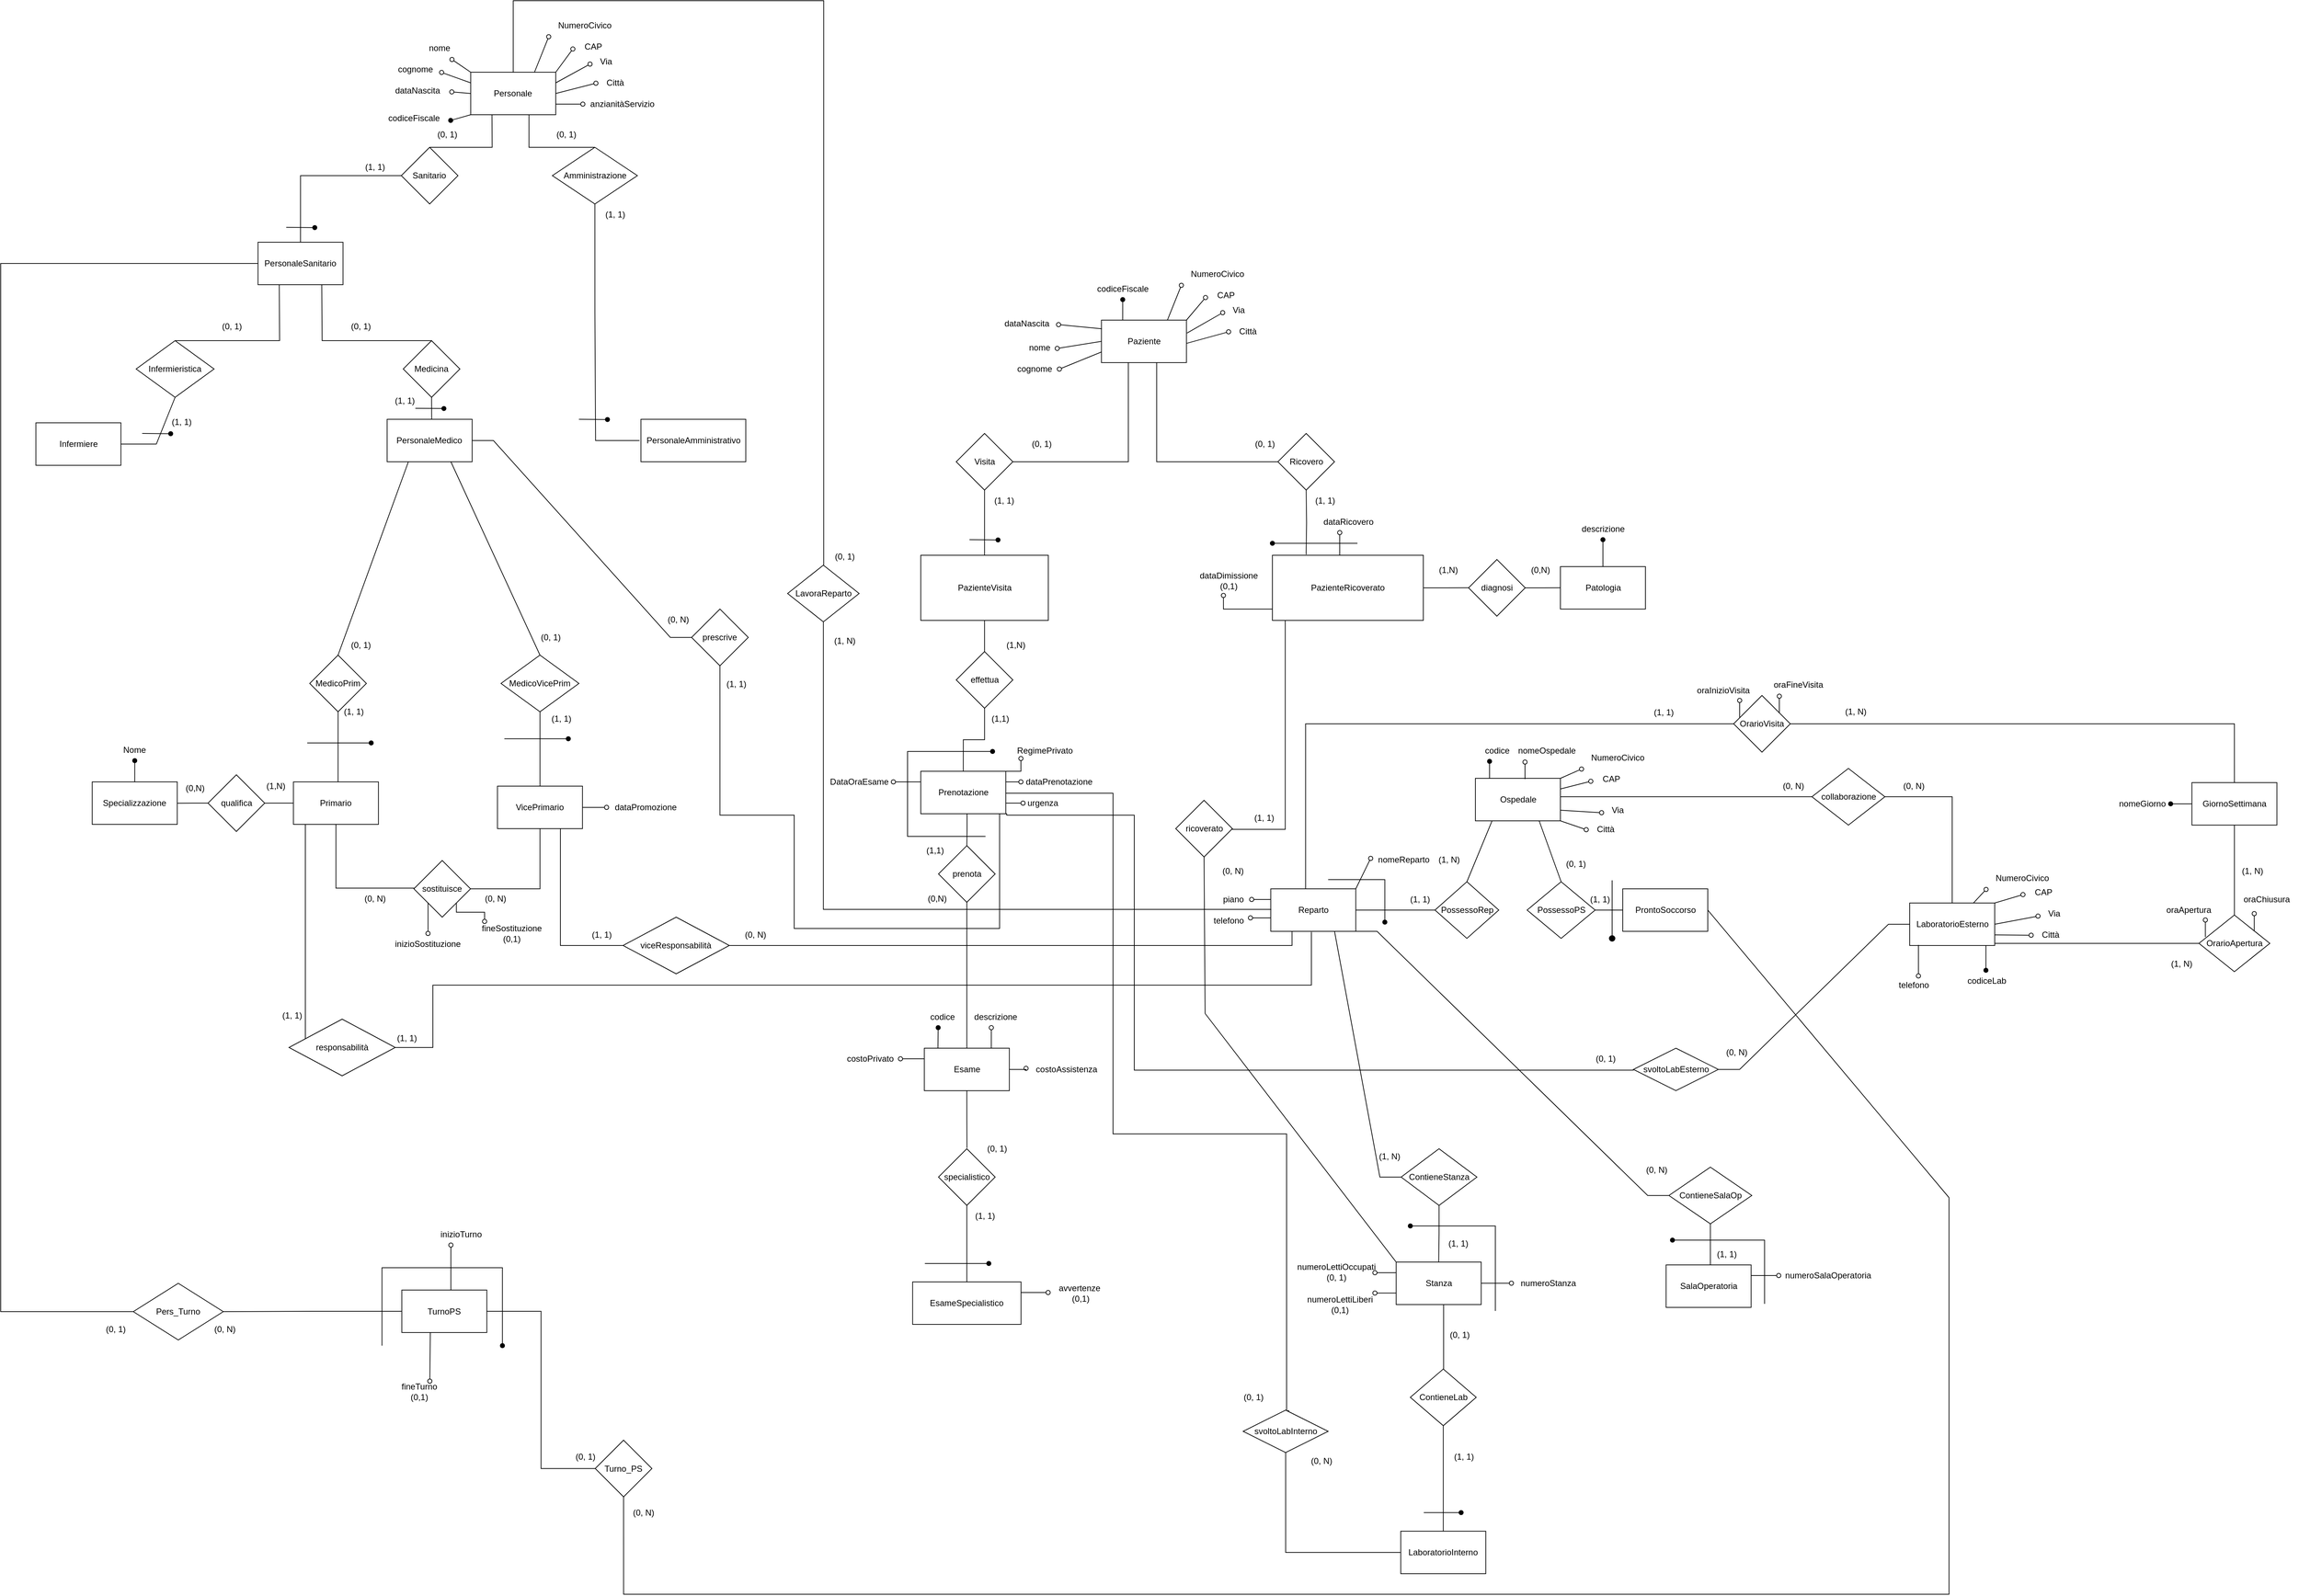 <mxfile version="24.5.4" type="google">
  <diagram name="Pagina-1" id="_OKkLW-mLLB-qgmjmGHr">
    <mxGraphModel dx="794" dy="2112" grid="1" gridSize="10" guides="1" tooltips="1" connect="1" arrows="1" fold="1" page="1" pageScale="1" pageWidth="1169" pageHeight="827" background="none" math="0" shadow="0">
      <root>
        <mxCell id="0" />
        <mxCell id="1" parent="0" />
        <mxCell id="VF1x7tsisbKTvBKclL9h-171" value="" style="edgeStyle=orthogonalEdgeStyle;rounded=0;orthogonalLoop=1;jettySize=auto;html=1;endArrow=none;endFill=0;exitX=0;exitY=0.5;exitDx=0;exitDy=0;entryX=0;entryY=0.5;entryDx=0;entryDy=0;" parent="1" source="3WY9VNv3BU2FbQT86y4u-6" target="wnl2P1MFkr84_mlJ75Y8-2" edge="1">
          <mxGeometry relative="1" as="geometry">
            <Array as="points">
              <mxPoint x="300" y="-749" />
              <mxPoint x="300" y="731" />
            </Array>
            <mxPoint x="868.67" y="-126.941" as="sourcePoint" />
            <mxPoint x="1178.17" y="1130.0" as="targetPoint" />
          </mxGeometry>
        </mxCell>
        <mxCell id="pAQGJgPAbpzY5ISYtDiO-1" style="edgeStyle=orthogonalEdgeStyle;rounded=0;orthogonalLoop=1;jettySize=auto;html=1;exitX=0.5;exitY=1;exitDx=0;exitDy=0;endArrow=none;endFill=0;entryX=0.525;entryY=0.011;entryDx=0;entryDy=0;entryPerimeter=0;" parent="1" source="CNkC7LoLTzUj85EnEjpb-15" target="VF1x7tsisbKTvBKclL9h-178" edge="1">
          <mxGeometry relative="1" as="geometry">
            <mxPoint x="776.17" y="-43.0" as="targetPoint" />
            <Array as="points">
              <mxPoint x="776.17" y="-121.0" />
            </Array>
          </mxGeometry>
        </mxCell>
        <mxCell id="fwgb1huLuKohRgDyV58s-16" value="(0, 1)" style="text;html=1;align=center;verticalAlign=middle;resizable=0;points=[];autosize=1;strokeColor=none;fillColor=none;" parent="1" vertex="1">
          <mxGeometry x="783.17" y="-225" width="50" height="30" as="geometry" />
        </mxCell>
        <mxCell id="6fp4d8icdAO8h5D_39VB-26" style="edgeStyle=orthogonalEdgeStyle;rounded=0;orthogonalLoop=1;jettySize=auto;html=1;endArrow=none;endFill=0;" parent="1" source="VF1x7tsisbKTvBKclL9h-178" target="6fp4d8icdAO8h5D_39VB-23" edge="1">
          <mxGeometry relative="1" as="geometry">
            <Array as="points">
              <mxPoint x="730" y="190" />
              <mxPoint x="730" y="190" />
            </Array>
          </mxGeometry>
        </mxCell>
        <mxCell id="VF1x7tsisbKTvBKclL9h-178" value="Primario" style="whiteSpace=wrap;html=1;rounded=0;" parent="1" vertex="1">
          <mxGeometry x="713.17" y="-17.0" width="120" height="60" as="geometry" />
        </mxCell>
        <mxCell id="pAQGJgPAbpzY5ISYtDiO-3" style="edgeStyle=orthogonalEdgeStyle;rounded=0;orthogonalLoop=1;jettySize=auto;html=1;exitX=1;exitY=0.5;exitDx=0;exitDy=0;endArrow=oval;endFill=0;" parent="1" source="VF1x7tsisbKTvBKclL9h-181" target="VF1x7tsisbKTvBKclL9h-246" edge="1">
          <mxGeometry relative="1" as="geometry" />
        </mxCell>
        <mxCell id="6fp4d8icdAO8h5D_39VB-21" style="edgeStyle=orthogonalEdgeStyle;rounded=0;orthogonalLoop=1;jettySize=auto;html=1;endArrow=none;endFill=0;" parent="1" source="VF1x7tsisbKTvBKclL9h-181" target="6fp4d8icdAO8h5D_39VB-18" edge="1">
          <mxGeometry relative="1" as="geometry">
            <Array as="points">
              <mxPoint x="1090" y="214" />
            </Array>
          </mxGeometry>
        </mxCell>
        <mxCell id="VF1x7tsisbKTvBKclL9h-181" value="VicePrimario" style="whiteSpace=wrap;html=1;rounded=0;" parent="1" vertex="1">
          <mxGeometry x="1001.17" y="-11.0" width="120" height="60" as="geometry" />
        </mxCell>
        <mxCell id="fwgb1huLuKohRgDyV58s-19" value="(1, 1)" style="text;html=1;align=center;verticalAlign=middle;resizable=0;points=[];autosize=1;strokeColor=none;fillColor=none;" parent="1" vertex="1">
          <mxGeometry x="772.92" y="-131" width="50" height="30" as="geometry" />
        </mxCell>
        <mxCell id="B96w2vMz15NZVISAE8-K-5" style="edgeStyle=orthogonalEdgeStyle;rounded=0;orthogonalLoop=1;jettySize=auto;html=1;entryX=0.5;entryY=0;entryDx=0;entryDy=0;endArrow=none;endFill=0;" parent="1" source="VF1x7tsisbKTvBKclL9h-184" target="B96w2vMz15NZVISAE8-K-3" edge="1">
          <mxGeometry relative="1" as="geometry" />
        </mxCell>
        <mxCell id="VF1x7tsisbKTvBKclL9h-184" value="&lt;div&gt;PazienteVisita&lt;/div&gt;" style="whiteSpace=wrap;html=1;rounded=0;" parent="1" vertex="1">
          <mxGeometry x="1598.67" y="-337.0" width="180" height="92" as="geometry" />
        </mxCell>
        <mxCell id="pAQGJgPAbpzY5ISYtDiO-24" style="edgeStyle=orthogonalEdgeStyle;rounded=0;orthogonalLoop=1;jettySize=auto;html=1;exitX=0.5;exitY=0;exitDx=0;exitDy=0;endArrow=oval;endFill=0;" parent="1" source="VF1x7tsisbKTvBKclL9h-189" target="VF1x7tsisbKTvBKclL9h-249" edge="1">
          <mxGeometry relative="1" as="geometry">
            <mxPoint x="2293.045" y="-377.0" as="targetPoint" />
            <mxPoint x="2293.25" y="-337.0" as="sourcePoint" />
            <Array as="points">
              <mxPoint x="2190" y="-337" />
            </Array>
          </mxGeometry>
        </mxCell>
        <mxCell id="pAQGJgPAbpzY5ISYtDiO-25" style="edgeStyle=orthogonalEdgeStyle;rounded=0;orthogonalLoop=1;jettySize=auto;html=1;exitX=0.5;exitY=0;exitDx=0;exitDy=0;endArrow=oval;endFill=0;entryX=0.438;entryY=1.019;entryDx=0;entryDy=0;entryPerimeter=0;" parent="1" target="VF1x7tsisbKTvBKclL9h-251" edge="1">
          <mxGeometry relative="1" as="geometry">
            <mxPoint x="2151.682" y="-377.0" as="targetPoint" />
            <mxPoint x="2151.5" y="-337.0" as="sourcePoint" />
            <Array as="points" />
          </mxGeometry>
        </mxCell>
        <mxCell id="Y0QklpRcKEJtpWiEc0Yj-10" style="edgeStyle=orthogonalEdgeStyle;rounded=0;orthogonalLoop=1;jettySize=auto;html=1;exitX=1;exitY=0.5;exitDx=0;exitDy=0;endArrow=none;endFill=0;" parent="1" source="VF1x7tsisbKTvBKclL9h-189" edge="1">
          <mxGeometry relative="1" as="geometry">
            <mxPoint x="2372.83" y="-291.154" as="targetPoint" />
          </mxGeometry>
        </mxCell>
        <mxCell id="VF1x7tsisbKTvBKclL9h-189" value="PazienteRicoverato" style="whiteSpace=wrap;html=1;rounded=0;" parent="1" vertex="1">
          <mxGeometry x="2095" y="-337.0" width="213" height="92" as="geometry" />
        </mxCell>
        <mxCell id="VF1x7tsisbKTvBKclL9h-190" style="edgeStyle=orthogonalEdgeStyle;rounded=0;orthogonalLoop=1;jettySize=auto;html=1;endArrow=none;endFill=0;" parent="1" source="VF1x7tsisbKTvBKclL9h-191" target="VF1x7tsisbKTvBKclL9h-181" edge="1">
          <mxGeometry relative="1" as="geometry" />
        </mxCell>
        <mxCell id="0APcEdzMZ2uMJcyz4A2P-32" style="edgeStyle=orthogonalEdgeStyle;rounded=0;orthogonalLoop=1;jettySize=auto;html=1;exitX=1;exitY=1;exitDx=0;exitDy=0;endArrow=oval;endFill=0;" parent="1" source="VF1x7tsisbKTvBKclL9h-191" edge="1">
          <mxGeometry relative="1" as="geometry">
            <mxPoint x="983" y="180" as="targetPoint" />
            <Array as="points">
              <mxPoint x="943.17" y="167" />
              <mxPoint x="983.17" y="167" />
            </Array>
          </mxGeometry>
        </mxCell>
        <mxCell id="0APcEdzMZ2uMJcyz4A2P-34" style="edgeStyle=orthogonalEdgeStyle;rounded=0;orthogonalLoop=1;jettySize=auto;html=1;exitX=0;exitY=1;exitDx=0;exitDy=0;endArrow=oval;endFill=0;" parent="1" source="VF1x7tsisbKTvBKclL9h-191" target="0APcEdzMZ2uMJcyz4A2P-33" edge="1">
          <mxGeometry relative="1" as="geometry" />
        </mxCell>
        <mxCell id="VF1x7tsisbKTvBKclL9h-194" value="" style="edgeStyle=orthogonalEdgeStyle;rounded=0;orthogonalLoop=1;jettySize=auto;html=1;endArrow=none;endFill=0;entryX=0.5;entryY=1;entryDx=0;entryDy=0;exitX=0.927;exitY=0.989;exitDx=0;exitDy=0;exitPerimeter=0;" parent="1" source="Mc3WrI7yvdD43xeCt83c-1" target="VF1x7tsisbKTvBKclL9h-199" edge="1">
          <mxGeometry relative="1" as="geometry">
            <mxPoint x="1710" y="30" as="sourcePoint" />
            <Array as="points">
              <mxPoint x="1710" y="190" />
              <mxPoint x="1420" y="190" />
              <mxPoint x="1420" y="30" />
              <mxPoint x="1315" y="30" />
            </Array>
            <mxPoint x="1329.67" y="-87.0" as="targetPoint" />
          </mxGeometry>
        </mxCell>
        <mxCell id="VF1x7tsisbKTvBKclL9h-199" value="prescrive" style="rhombus;whiteSpace=wrap;html=1;rounded=0;" parent="1" vertex="1">
          <mxGeometry x="1275.17" y="-261" width="80" height="80" as="geometry" />
        </mxCell>
        <mxCell id="fwgb1huLuKohRgDyV58s-26" value="PersonaleAmministrativo" style="rounded=0;whiteSpace=wrap;html=1;" parent="1" vertex="1">
          <mxGeometry x="1203.67" y="-529" width="148" height="60" as="geometry" />
        </mxCell>
        <mxCell id="fwgb1huLuKohRgDyV58s-27" value="codiceFiscale" style="text;html=1;align=center;verticalAlign=middle;resizable=0;points=[];autosize=1;strokeColor=none;fillColor=none;" parent="1" vertex="1">
          <mxGeometry x="833.42" y="-969" width="100" height="30" as="geometry" />
        </mxCell>
        <mxCell id="VF1x7tsisbKTvBKclL9h-203" value="" style="edgeStyle=orthogonalEdgeStyle;rounded=0;orthogonalLoop=1;jettySize=auto;html=1;endArrow=none;endFill=0;" parent="1" source="VF1x7tsisbKTvBKclL9h-205" target="VF1x7tsisbKTvBKclL9h-215" edge="1">
          <mxGeometry relative="1" as="geometry" />
        </mxCell>
        <mxCell id="fwgb1huLuKohRgDyV58s-28" value="nome" style="text;html=1;align=center;verticalAlign=middle;resizable=0;points=[];autosize=1;strokeColor=none;fillColor=none;" parent="1" vertex="1">
          <mxGeometry x="893.59" y="-1068" width="50" height="30" as="geometry" />
        </mxCell>
        <mxCell id="fwgb1huLuKohRgDyV58s-29" value="dataNascita" style="text;html=1;align=center;verticalAlign=middle;resizable=0;points=[];autosize=1;strokeColor=none;fillColor=none;" parent="1" vertex="1">
          <mxGeometry x="843.42" y="-1008" width="90" height="30" as="geometry" />
        </mxCell>
        <mxCell id="0APcEdzMZ2uMJcyz4A2P-25" style="edgeStyle=orthogonalEdgeStyle;rounded=0;orthogonalLoop=1;jettySize=auto;html=1;exitX=0;exitY=0.25;exitDx=0;exitDy=0;endArrow=oval;endFill=0;" parent="1" source="VF1x7tsisbKTvBKclL9h-205" edge="1">
          <mxGeometry relative="1" as="geometry">
            <mxPoint x="2065.68" y="149.125" as="targetPoint" />
          </mxGeometry>
        </mxCell>
        <mxCell id="Y0QklpRcKEJtpWiEc0Yj-24" style="edgeStyle=orthogonalEdgeStyle;rounded=0;orthogonalLoop=1;jettySize=auto;html=1;exitX=0.5;exitY=0;exitDx=0;exitDy=0;entryX=0.5;entryY=0;entryDx=0;entryDy=0;endArrow=none;endFill=0;" parent="1" source="VF1x7tsisbKTvBKclL9h-205" target="6fp4d8icdAO8h5D_39VB-2" edge="1">
          <mxGeometry relative="1" as="geometry">
            <mxPoint x="2140.83" y="-139" as="targetPoint" />
            <Array as="points">
              <mxPoint x="2141.83" y="-99" />
              <mxPoint x="3452.83" y="-99" />
            </Array>
          </mxGeometry>
        </mxCell>
        <mxCell id="VF1x7tsisbKTvBKclL9h-205" value="Reparto" style="whiteSpace=wrap;html=1;rounded=0;" parent="1" vertex="1">
          <mxGeometry x="2092.68" y="134" width="120" height="60" as="geometry" />
        </mxCell>
        <mxCell id="VF1x7tsisbKTvBKclL9h-206" value="" style="edgeStyle=orthogonalEdgeStyle;rounded=0;orthogonalLoop=1;jettySize=auto;html=1;endArrow=none;endFill=0;" parent="1" source="VF1x7tsisbKTvBKclL9h-208" target="VF1x7tsisbKTvBKclL9h-211" edge="1">
          <mxGeometry relative="1" as="geometry" />
        </mxCell>
        <mxCell id="VF1x7tsisbKTvBKclL9h-207" value="" style="edgeStyle=orthogonalEdgeStyle;rounded=0;orthogonalLoop=1;jettySize=auto;html=1;endArrow=none;endFill=0;exitX=0.5;exitY=1;exitDx=0;exitDy=0;entryX=0.843;entryY=0;entryDx=0;entryDy=0;entryPerimeter=0;" parent="1" source="Je9omFcnxlTW0ohOOAAQ-16" target="VF1x7tsisbKTvBKclL9h-213" edge="1">
          <mxGeometry relative="1" as="geometry">
            <mxPoint x="2681.67" y="608" as="sourcePoint" />
            <mxPoint x="2681.92" y="662" as="targetPoint" />
            <Array as="points">
              <mxPoint x="2713.67" y="665" />
            </Array>
          </mxGeometry>
        </mxCell>
        <mxCell id="fwgb1huLuKohRgDyV58s-34" value="cognome" style="text;html=1;align=center;verticalAlign=middle;resizable=0;points=[];autosize=1;strokeColor=none;fillColor=none;" parent="1" vertex="1">
          <mxGeometry x="850.42" y="-1038" width="70" height="30" as="geometry" />
        </mxCell>
        <mxCell id="VF1x7tsisbKTvBKclL9h-208" value="ContieneStanza" style="rhombus;whiteSpace=wrap;html=1;rounded=0;" parent="1" vertex="1">
          <mxGeometry x="2276.67" y="501.0" width="107" height="80" as="geometry" />
        </mxCell>
        <mxCell id="VF1x7tsisbKTvBKclL9h-209" value="" style="edgeStyle=orthogonalEdgeStyle;rounded=0;orthogonalLoop=1;jettySize=auto;html=1;endArrow=none;endFill=0;" parent="1" source="VF1x7tsisbKTvBKclL9h-211" target="VF1x7tsisbKTvBKclL9h-226" edge="1">
          <mxGeometry relative="1" as="geometry">
            <Array as="points">
              <mxPoint x="2336.67" y="757" />
              <mxPoint x="2336.67" y="757" />
            </Array>
          </mxGeometry>
        </mxCell>
        <mxCell id="VF1x7tsisbKTvBKclL9h-211" value="Stanza" style="whiteSpace=wrap;html=1;rounded=0;" parent="1" vertex="1">
          <mxGeometry x="2269.67" y="661" width="120" height="60" as="geometry" />
        </mxCell>
        <mxCell id="VF1x7tsisbKTvBKclL9h-212" style="edgeStyle=orthogonalEdgeStyle;rounded=0;orthogonalLoop=1;jettySize=auto;html=1;exitX=1;exitY=0.25;exitDx=0;exitDy=0;endArrow=oval;endFill=0;" parent="1" source="VF1x7tsisbKTvBKclL9h-213" edge="1">
          <mxGeometry relative="1" as="geometry">
            <mxPoint x="2809.67" y="680" as="targetPoint" />
          </mxGeometry>
        </mxCell>
        <mxCell id="VF1x7tsisbKTvBKclL9h-213" value="SalaOperatoria" style="whiteSpace=wrap;html=1;rounded=0;" parent="1" vertex="1">
          <mxGeometry x="2650.67" y="665" width="120" height="60" as="geometry" />
        </mxCell>
        <mxCell id="VF1x7tsisbKTvBKclL9h-214" value="" style="edgeStyle=orthogonalEdgeStyle;rounded=0;orthogonalLoop=1;jettySize=auto;html=1;endArrow=none;endFill=0;" parent="1" source="0APcEdzMZ2uMJcyz4A2P-21" target="VF1x7tsisbKTvBKclL9h-231" edge="1">
          <mxGeometry relative="1" as="geometry" />
        </mxCell>
        <mxCell id="VF1x7tsisbKTvBKclL9h-215" value="PossessoRep" style="rhombus;whiteSpace=wrap;html=1;rounded=0;" parent="1" vertex="1">
          <mxGeometry x="2324.5" y="124.0" width="90" height="80" as="geometry" />
        </mxCell>
        <mxCell id="VF1x7tsisbKTvBKclL9h-217" value="" style="edgeStyle=orthogonalEdgeStyle;rounded=0;orthogonalLoop=1;jettySize=auto;html=1;endArrow=none;endFill=0;" parent="1" source="VF1x7tsisbKTvBKclL9h-219" target="VF1x7tsisbKTvBKclL9h-221" edge="1">
          <mxGeometry relative="1" as="geometry">
            <Array as="points">
              <mxPoint x="2634.5" y="4.0" />
              <mxPoint x="2634.5" y="4.0" />
            </Array>
          </mxGeometry>
        </mxCell>
        <mxCell id="VF1x7tsisbKTvBKclL9h-219" value="Ospedale" style="rounded=0;whiteSpace=wrap;html=1;" parent="1" vertex="1">
          <mxGeometry x="2381.5" y="-22.0" width="120" height="60" as="geometry" />
        </mxCell>
        <mxCell id="Y0QklpRcKEJtpWiEc0Yj-22" style="edgeStyle=orthogonalEdgeStyle;rounded=0;orthogonalLoop=1;jettySize=auto;html=1;exitX=1;exitY=1;exitDx=0;exitDy=0;entryX=0;entryY=0.5;entryDx=0;entryDy=0;endArrow=none;endFill=0;" parent="1" source="VF1x7tsisbKTvBKclL9h-224" target="Y0QklpRcKEJtpWiEc0Yj-21" edge="1">
          <mxGeometry relative="1" as="geometry">
            <Array as="points">
              <mxPoint x="3114.83" y="211" />
              <mxPoint x="3402.83" y="211" />
            </Array>
          </mxGeometry>
        </mxCell>
        <mxCell id="VF1x7tsisbKTvBKclL9h-224" value="LaboratorioEsterno" style="whiteSpace=wrap;html=1;rounded=0;" parent="1" vertex="1">
          <mxGeometry x="2994.5" y="154.03" width="120" height="60" as="geometry" />
        </mxCell>
        <mxCell id="E0IXbAEJeu-SktpP-Sgn-59" style="edgeStyle=orthogonalEdgeStyle;rounded=0;orthogonalLoop=1;jettySize=auto;html=1;exitX=0.5;exitY=1;exitDx=0;exitDy=0;entryX=0.5;entryY=0;entryDx=0;entryDy=0;endArrow=none;endFill=0;" parent="1" source="VF1x7tsisbKTvBKclL9h-226" target="VF1x7tsisbKTvBKclL9h-229" edge="1">
          <mxGeometry relative="1" as="geometry" />
        </mxCell>
        <mxCell id="VF1x7tsisbKTvBKclL9h-226" value="ContieneLab" style="rhombus;whiteSpace=wrap;html=1;rounded=0;" parent="1" vertex="1">
          <mxGeometry x="2289.67" y="812.03" width="93" height="80" as="geometry" />
        </mxCell>
        <mxCell id="VF1x7tsisbKTvBKclL9h-229" value="LaboratorioInterno" style="whiteSpace=wrap;html=1;rounded=0;" parent="1" vertex="1">
          <mxGeometry x="2276.17" y="1041" width="120" height="60" as="geometry" />
        </mxCell>
        <mxCell id="VF1x7tsisbKTvBKclL9h-231" value="ProntoSoccorso" style="whiteSpace=wrap;html=1;rounded=0;" parent="1" vertex="1">
          <mxGeometry x="2589.5" y="134" width="120" height="60" as="geometry" />
        </mxCell>
        <mxCell id="VF1x7tsisbKTvBKclL9h-232" style="edgeStyle=orthogonalEdgeStyle;rounded=0;orthogonalLoop=1;jettySize=auto;html=1;entryX=0;entryY=0.5;entryDx=0;entryDy=0;endArrow=none;endFill=0;" parent="1" source="VF1x7tsisbKTvBKclL9h-233" target="VF1x7tsisbKTvBKclL9h-205" edge="1">
          <mxGeometry relative="1" as="geometry">
            <Array as="points">
              <mxPoint x="1460.67" y="163" />
            </Array>
          </mxGeometry>
        </mxCell>
        <mxCell id="VF1x7tsisbKTvBKclL9h-233" value="LavoraReparto" style="rhombus;whiteSpace=wrap;html=1;rounded=0;" parent="1" vertex="1">
          <mxGeometry x="1410.67" y="-323" width="101" height="80" as="geometry" />
        </mxCell>
        <mxCell id="VF1x7tsisbKTvBKclL9h-234" style="edgeStyle=orthogonalEdgeStyle;rounded=0;orthogonalLoop=1;jettySize=auto;html=1;endArrow=none;endFill=0;exitX=0.5;exitY=1;exitDx=0;exitDy=0;" parent="1" source="wnl2P1MFkr84_mlJ75Y8-10" edge="1">
          <mxGeometry relative="1" as="geometry">
            <Array as="points">
              <mxPoint x="1179" y="1130" />
              <mxPoint x="3050" y="1130" />
            </Array>
            <mxPoint x="1258.17" y="1130.0" as="sourcePoint" />
            <mxPoint x="3050" y="570" as="targetPoint" />
          </mxGeometry>
        </mxCell>
        <mxCell id="VF1x7tsisbKTvBKclL9h-246" value="dataPromozione" style="text;html=1;align=center;verticalAlign=middle;resizable=0;points=[];autosize=1;strokeColor=none;fillColor=none;" parent="1" vertex="1">
          <mxGeometry x="1155.17" y="4.0" width="110" height="30" as="geometry" />
        </mxCell>
        <mxCell id="VF1x7tsisbKTvBKclL9h-249" value="dataRicovero" style="text;html=1;align=center;verticalAlign=middle;resizable=0;points=[];autosize=1;strokeColor=none;fillColor=none;" parent="1" vertex="1">
          <mxGeometry x="2156.5" y="-399.0" width="90" height="30" as="geometry" />
        </mxCell>
        <mxCell id="VF1x7tsisbKTvBKclL9h-251" value="dataDimissione&lt;div&gt;(0,1)&lt;/div&gt;" style="text;html=1;align=center;verticalAlign=middle;resizable=0;points=[];autosize=1;strokeColor=none;fillColor=none;" parent="1" vertex="1">
          <mxGeometry x="1977.67" y="-321.0" width="110" height="40" as="geometry" />
        </mxCell>
        <mxCell id="VF1x7tsisbKTvBKclL9h-257" value="codice" style="text;html=1;align=center;verticalAlign=middle;resizable=0;points=[];autosize=1;strokeColor=none;fillColor=none;" parent="1" vertex="1">
          <mxGeometry x="1598.67" y="300.0" width="60" height="30" as="geometry" />
        </mxCell>
        <mxCell id="VF1x7tsisbKTvBKclL9h-259" value="costoAssistenza" style="text;html=1;align=center;verticalAlign=middle;resizable=0;points=[];autosize=1;strokeColor=none;fillColor=none;" parent="1" vertex="1">
          <mxGeometry x="1748.67" y="374" width="110" height="30" as="geometry" />
        </mxCell>
        <mxCell id="VF1x7tsisbKTvBKclL9h-261" value="descrizione" style="text;html=1;align=center;verticalAlign=middle;resizable=0;points=[];autosize=1;strokeColor=none;fillColor=none;" parent="1" vertex="1">
          <mxGeometry x="1663.67" y="300.0" width="80" height="30" as="geometry" />
        </mxCell>
        <mxCell id="VF1x7tsisbKTvBKclL9h-264" value="avvertenze&amp;nbsp;&lt;div&gt;(0,1)&lt;/div&gt;" style="text;html=1;align=center;verticalAlign=middle;resizable=0;points=[];autosize=1;strokeColor=none;fillColor=none;" parent="1" vertex="1">
          <mxGeometry x="1778.67" y="685" width="90" height="40" as="geometry" />
        </mxCell>
        <mxCell id="VF1x7tsisbKTvBKclL9h-267" value="nomeReparto" style="text;html=1;align=center;verticalAlign=middle;resizable=0;points=[];autosize=1;strokeColor=none;fillColor=none;" parent="1" vertex="1">
          <mxGeometry x="2229.68" y="78.0" width="100" height="30" as="geometry" />
        </mxCell>
        <mxCell id="VF1x7tsisbKTvBKclL9h-269" value="telefono" style="text;html=1;align=center;verticalAlign=middle;resizable=0;points=[];autosize=1;strokeColor=none;fillColor=none;" parent="1" vertex="1">
          <mxGeometry x="1997.67" y="164.0" width="70" height="30" as="geometry" />
        </mxCell>
        <mxCell id="VF1x7tsisbKTvBKclL9h-270" style="edgeStyle=orthogonalEdgeStyle;rounded=0;orthogonalLoop=1;jettySize=auto;html=1;exitX=0.25;exitY=1;exitDx=0;exitDy=0;endArrow=oval;endFill=0;" parent="1" edge="1">
          <mxGeometry relative="1" as="geometry">
            <mxPoint x="2064.01" y="175" as="targetPoint" />
            <mxPoint x="2092.68" y="175.0" as="sourcePoint" />
          </mxGeometry>
        </mxCell>
        <mxCell id="VF1x7tsisbKTvBKclL9h-271" value="codice" style="text;html=1;align=center;verticalAlign=middle;resizable=0;points=[];autosize=1;strokeColor=none;fillColor=none;" parent="1" vertex="1">
          <mxGeometry x="2381.5" y="-76.0" width="60" height="30" as="geometry" />
        </mxCell>
        <mxCell id="VF1x7tsisbKTvBKclL9h-272" style="edgeStyle=orthogonalEdgeStyle;rounded=0;orthogonalLoop=1;jettySize=auto;html=1;exitX=0.75;exitY=0;exitDx=0;exitDy=0;endArrow=oval;endFill=1;" parent="1" edge="1">
          <mxGeometry relative="1" as="geometry">
            <mxPoint x="2401.5" y="-46.0" as="targetPoint" />
            <mxPoint x="2401.5" y="-22.0" as="sourcePoint" />
          </mxGeometry>
        </mxCell>
        <mxCell id="VF1x7tsisbKTvBKclL9h-273" style="edgeStyle=orthogonalEdgeStyle;rounded=0;orthogonalLoop=1;jettySize=auto;html=1;exitX=0.75;exitY=0;exitDx=0;exitDy=0;endArrow=oval;endFill=0;" parent="1" edge="1">
          <mxGeometry relative="1" as="geometry">
            <mxPoint x="2451.5" y="-45.0" as="targetPoint" />
            <mxPoint x="2451.5" y="-21.0" as="sourcePoint" />
          </mxGeometry>
        </mxCell>
        <mxCell id="VF1x7tsisbKTvBKclL9h-274" value="nomeOspedale" style="text;html=1;align=center;verticalAlign=middle;resizable=0;points=[];autosize=1;strokeColor=none;fillColor=none;" parent="1" vertex="1">
          <mxGeometry x="2431.5" y="-76.0" width="100" height="30" as="geometry" />
        </mxCell>
        <mxCell id="VF1x7tsisbKTvBKclL9h-282" value="&lt;span id=&quot;docs-internal-guid-da0a57be-7fff-c521-daa0-9854f9c16eef&quot;&gt;&lt;span style=&quot;font-family: Arial, sans-serif; background-color: transparent; font-variant-numeric: normal; font-variant-east-asian: normal; font-variant-alternates: normal; font-variant-position: normal; vertical-align: baseline; white-space: pre-wrap;&quot;&gt;&lt;font style=&quot;font-size: 12px;&quot;&gt;numeroStanza&lt;/font&gt;&lt;/span&gt;&lt;/span&gt;" style="text;html=1;align=center;verticalAlign=middle;resizable=0;points=[];autosize=1;strokeColor=none;fillColor=none;" parent="1" vertex="1">
          <mxGeometry x="2433.67" y="676" width="100" height="30" as="geometry" />
        </mxCell>
        <mxCell id="VF1x7tsisbKTvBKclL9h-283" style="edgeStyle=orthogonalEdgeStyle;rounded=0;orthogonalLoop=1;jettySize=auto;html=1;exitX=1;exitY=0.25;exitDx=0;exitDy=0;endArrow=oval;endFill=0;entryX=-0.013;entryY=0.496;entryDx=0;entryDy=0;entryPerimeter=0;" parent="1" target="VF1x7tsisbKTvBKclL9h-282" edge="1">
          <mxGeometry relative="1" as="geometry">
            <mxPoint x="2439.67" y="690" as="targetPoint" />
            <mxPoint x="2389.67" y="690.91" as="sourcePoint" />
            <Array as="points">
              <mxPoint x="2419.67" y="690" />
              <mxPoint x="2419.67" y="690" />
            </Array>
          </mxGeometry>
        </mxCell>
        <mxCell id="VF1x7tsisbKTvBKclL9h-284" value="&lt;span id=&quot;docs-internal-guid-118be889-7fff-7aee-f784-4d9a9d2806f1&quot;&gt;&lt;span style=&quot;font-family: Arial, sans-serif; background-color: transparent; font-variant-numeric: normal; font-variant-east-asian: normal; font-variant-alternates: normal; font-variant-position: normal; vertical-align: baseline; white-space: pre-wrap;&quot;&gt;&lt;font style=&quot;font-size: 12px;&quot;&gt;numeroLettiLiberi&lt;/font&gt;&lt;/span&gt;&lt;/span&gt;&lt;div&gt;&lt;span&gt;&lt;span style=&quot;font-family: Arial, sans-serif; background-color: transparent; font-variant-numeric: normal; font-variant-east-asian: normal; font-variant-alternates: normal; font-variant-position: normal; vertical-align: baseline; white-space: pre-wrap;&quot;&gt;&lt;font style=&quot;font-size: 12px;&quot;&gt;(0,1)&lt;/font&gt;&lt;/span&gt;&lt;/span&gt;&lt;/div&gt;" style="text;html=1;align=center;verticalAlign=middle;resizable=0;points=[];autosize=1;strokeColor=none;fillColor=none;" parent="1" vertex="1">
          <mxGeometry x="2130" y="700.5" width="120" height="40" as="geometry" />
        </mxCell>
        <mxCell id="VF1x7tsisbKTvBKclL9h-285" value="&lt;span style=&quot;font-family: Arial, sans-serif; white-space: pre-wrap;&quot;&gt;&lt;font style=&quot;font-size: 12px;&quot;&gt;numeroLettiOccupati&lt;/font&gt;&lt;/span&gt;&lt;div&gt;&lt;span style=&quot;font-family: Arial, sans-serif; white-space: pre-wrap;&quot;&gt;&lt;font style=&quot;font-size: 12px;&quot;&gt;(0, 1)&lt;/font&gt;&lt;/span&gt;&lt;/div&gt;" style="text;html=1;align=center;verticalAlign=middle;resizable=0;points=[];autosize=1;strokeColor=none;fillColor=none;" parent="1" vertex="1">
          <mxGeometry x="2120" y="655" width="130" height="40" as="geometry" />
        </mxCell>
        <mxCell id="VF1x7tsisbKTvBKclL9h-286" style="edgeStyle=orthogonalEdgeStyle;rounded=0;orthogonalLoop=1;jettySize=auto;html=1;exitX=0;exitY=0.75;exitDx=0;exitDy=0;endArrow=oval;endFill=0;" parent="1" edge="1">
          <mxGeometry relative="1" as="geometry">
            <mxPoint x="2239.67" y="676" as="targetPoint" />
            <mxPoint x="2269.67" y="676" as="sourcePoint" />
          </mxGeometry>
        </mxCell>
        <mxCell id="VF1x7tsisbKTvBKclL9h-295" value="telefono" style="text;html=1;align=center;verticalAlign=middle;resizable=0;points=[];autosize=1;strokeColor=none;fillColor=none;" parent="1" vertex="1">
          <mxGeometry x="2964.5" y="255.0" width="70" height="30" as="geometry" />
        </mxCell>
        <mxCell id="VF1x7tsisbKTvBKclL9h-300" value="numeroSalaOperatoria" style="text;html=1;align=center;verticalAlign=middle;resizable=0;points=[];autosize=1;strokeColor=none;fillColor=none;" parent="1" vertex="1">
          <mxGeometry x="2808.67" y="665" width="140" height="30" as="geometry" />
        </mxCell>
        <mxCell id="VF1x7tsisbKTvBKclL9h-313" style="edgeStyle=orthogonalEdgeStyle;rounded=0;orthogonalLoop=1;jettySize=auto;html=1;exitX=0;exitY=0.75;exitDx=0;exitDy=0;endArrow=oval;endFill=0;" parent="1" edge="1">
          <mxGeometry relative="1" as="geometry">
            <mxPoint x="2239.67" y="704.74" as="targetPoint" />
            <mxPoint x="2269.67" y="704.74" as="sourcePoint" />
          </mxGeometry>
        </mxCell>
        <mxCell id="VF1x7tsisbKTvBKclL9h-317" value="(0, 1)" style="text;html=1;align=center;verticalAlign=middle;resizable=0;points=[];autosize=1;strokeColor=none;fillColor=none;" parent="1" vertex="1">
          <mxGeometry x="1466.17" y="-350.0" width="50" height="30" as="geometry" />
        </mxCell>
        <mxCell id="VF1x7tsisbKTvBKclL9h-318" value="(1, N)" style="text;html=1;align=center;verticalAlign=middle;resizable=0;points=[];autosize=1;strokeColor=none;fillColor=none;" parent="1" vertex="1">
          <mxGeometry x="1466.17" y="-231" width="50" height="30" as="geometry" />
        </mxCell>
        <mxCell id="VF1x7tsisbKTvBKclL9h-323" value="(0, N)" style="text;html=1;align=center;verticalAlign=middle;resizable=0;points=[];autosize=1;strokeColor=none;fillColor=none;" parent="1" vertex="1">
          <mxGeometry x="973.17" y="133" width="50" height="30" as="geometry" />
        </mxCell>
        <mxCell id="VF1x7tsisbKTvBKclL9h-324" value="(0, N)" style="text;html=1;align=center;verticalAlign=middle;resizable=0;points=[];autosize=1;strokeColor=none;fillColor=none;" parent="1" vertex="1">
          <mxGeometry x="803.17" y="133" width="50" height="30" as="geometry" />
        </mxCell>
        <mxCell id="VF1x7tsisbKTvBKclL9h-325" value="(1, 1)" style="text;html=1;align=center;verticalAlign=middle;resizable=0;points=[];autosize=1;strokeColor=none;fillColor=none;" parent="1" vertex="1">
          <mxGeometry x="2057.5" y="19.0" width="50" height="30" as="geometry" />
        </mxCell>
        <mxCell id="VF1x7tsisbKTvBKclL9h-326" value="(0, N)" style="text;html=1;align=center;verticalAlign=middle;resizable=0;points=[];autosize=1;strokeColor=none;fillColor=none;" parent="1" vertex="1">
          <mxGeometry x="2013.68" y="94.0" width="50" height="30" as="geometry" />
        </mxCell>
        <mxCell id="VF1x7tsisbKTvBKclL9h-327" value="(0, N)" style="text;html=1;align=center;verticalAlign=middle;resizable=0;points=[];autosize=1;strokeColor=none;fillColor=none;" parent="1" vertex="1">
          <mxGeometry x="1230.67" y="-261" width="50" height="30" as="geometry" />
        </mxCell>
        <mxCell id="VF1x7tsisbKTvBKclL9h-328" value="(1, 1)" style="text;html=1;align=center;verticalAlign=middle;resizable=0;points=[];autosize=1;strokeColor=none;fillColor=none;" parent="1" vertex="1">
          <mxGeometry x="1313.17" y="-170" width="50" height="30" as="geometry" />
        </mxCell>
        <mxCell id="VF1x7tsisbKTvBKclL9h-329" value="(0, N)" style="text;html=1;align=center;verticalAlign=middle;resizable=0;points=[];autosize=1;strokeColor=none;fillColor=none;" parent="1" vertex="1">
          <mxGeometry x="2804.5" y="-26.0" width="50" height="30" as="geometry" />
        </mxCell>
        <mxCell id="VF1x7tsisbKTvBKclL9h-330" value="(0, N)" style="text;html=1;align=center;verticalAlign=middle;resizable=0;points=[];autosize=1;strokeColor=none;fillColor=none;" parent="1" vertex="1">
          <mxGeometry x="2974.5" y="-26.0" width="50" height="30" as="geometry" />
        </mxCell>
        <mxCell id="fwgb1huLuKohRgDyV58s-4" style="edgeStyle=orthogonalEdgeStyle;rounded=0;orthogonalLoop=1;jettySize=auto;html=1;entryX=0;entryY=0.5;entryDx=0;entryDy=0;endArrow=none;endFill=0;" parent="1" source="0APcEdzMZ2uMJcyz4A2P-8" target="VF1x7tsisbKTvBKclL9h-229" edge="1">
          <mxGeometry relative="1" as="geometry">
            <Array as="points">
              <mxPoint x="2114" y="1071" />
            </Array>
          </mxGeometry>
        </mxCell>
        <mxCell id="B96w2vMz15NZVISAE8-K-9" style="edgeStyle=orthogonalEdgeStyle;rounded=0;orthogonalLoop=1;jettySize=auto;html=1;endArrow=none;endFill=0;exitX=0.5;exitY=0;exitDx=0;exitDy=0;entryX=1;entryY=0.5;entryDx=0;entryDy=0;" parent="1" target="Mc3WrI7yvdD43xeCt83c-1" edge="1">
          <mxGeometry relative="1" as="geometry">
            <Array as="points">
              <mxPoint x="2115" y="871" />
              <mxPoint x="2115" y="480" />
              <mxPoint x="1870" y="480" />
              <mxPoint x="1870" y="-1" />
              <mxPoint x="1719" y="-1" />
            </Array>
            <mxPoint x="2118.67" y="871" as="sourcePoint" />
            <mxPoint x="1723.67" y="-1.0" as="targetPoint" />
          </mxGeometry>
        </mxCell>
        <mxCell id="0APcEdzMZ2uMJcyz4A2P-8" value="svoltoLabInterno" style="shape=rhombus;perimeter=rhombusPerimeter;whiteSpace=wrap;html=1;align=center;" parent="1" vertex="1">
          <mxGeometry x="2053.67" y="870" width="120" height="60" as="geometry" />
        </mxCell>
        <mxCell id="cZ2YKZaelR9N_qnbRU_T-14" style="edgeStyle=orthogonalEdgeStyle;rounded=0;orthogonalLoop=1;jettySize=auto;html=1;entryX=0.5;entryY=0;entryDx=0;entryDy=0;endArrow=none;endFill=0;" parent="1" source="VF1x7tsisbKTvBKclL9h-221" target="VF1x7tsisbKTvBKclL9h-224" edge="1">
          <mxGeometry relative="1" as="geometry" />
        </mxCell>
        <mxCell id="VF1x7tsisbKTvBKclL9h-221" value="collaborazione" style="rhombus;whiteSpace=wrap;html=1;rounded=0;" parent="1" vertex="1">
          <mxGeometry x="2856.5" y="-36.0" width="103" height="80" as="geometry" />
        </mxCell>
        <mxCell id="Je9omFcnxlTW0ohOOAAQ-2" value="EsameSpecialistico" style="rounded=0;whiteSpace=wrap;html=1;" parent="1" vertex="1">
          <mxGeometry x="1587.17" y="689" width="153" height="60" as="geometry" />
        </mxCell>
        <mxCell id="0APcEdzMZ2uMJcyz4A2P-21" value="PossessoPS" style="rhombus;whiteSpace=wrap;html=1;rounded=0;" parent="1" vertex="1">
          <mxGeometry x="2454.5" y="124.0" width="96" height="80" as="geometry" />
        </mxCell>
        <mxCell id="Je9omFcnxlTW0ohOOAAQ-10" value="(1, N)" style="text;html=1;align=center;verticalAlign=middle;resizable=0;points=[];autosize=1;strokeColor=none;fillColor=none;" parent="1" vertex="1">
          <mxGeometry x="2318.5" y="78.0" width="50" height="30" as="geometry" />
        </mxCell>
        <mxCell id="Je9omFcnxlTW0ohOOAAQ-11" value="(1, 1)" style="text;html=1;align=center;verticalAlign=middle;resizable=0;points=[];autosize=1;strokeColor=none;fillColor=none;" parent="1" vertex="1">
          <mxGeometry x="2277.68" y="134" width="50" height="30" as="geometry" />
        </mxCell>
        <mxCell id="Je9omFcnxlTW0ohOOAAQ-12" value="(0, 1)" style="text;html=1;align=center;verticalAlign=middle;resizable=0;points=[];autosize=1;strokeColor=none;fillColor=none;" parent="1" vertex="1">
          <mxGeometry x="2497.5" y="84.0" width="50" height="30" as="geometry" />
        </mxCell>
        <mxCell id="Je9omFcnxlTW0ohOOAAQ-13" value="(1, 1)" style="text;html=1;align=center;verticalAlign=middle;resizable=0;points=[];autosize=1;strokeColor=none;fillColor=none;" parent="1" vertex="1">
          <mxGeometry x="2531.5" y="134" width="50" height="30" as="geometry" />
        </mxCell>
        <mxCell id="Je9omFcnxlTW0ohOOAAQ-15" value="(0, N)" style="text;html=1;align=center;verticalAlign=middle;resizable=0;points=[];autosize=1;strokeColor=none;fillColor=none;" parent="1" vertex="1">
          <mxGeometry x="2138.67" y="927.0" width="50" height="30" as="geometry" />
        </mxCell>
        <mxCell id="Je9omFcnxlTW0ohOOAAQ-16" value="ContieneSalaOp" style="rhombus;whiteSpace=wrap;html=1;rounded=0;" parent="1" vertex="1">
          <mxGeometry x="2654.67" y="527" width="117" height="80" as="geometry" />
        </mxCell>
        <mxCell id="Je9omFcnxlTW0ohOOAAQ-18" value="(1, N)" style="text;html=1;align=center;verticalAlign=middle;resizable=0;points=[];autosize=1;strokeColor=none;fillColor=none;" parent="1" vertex="1">
          <mxGeometry x="2235.17" y="497.0" width="50" height="30" as="geometry" />
        </mxCell>
        <mxCell id="Je9omFcnxlTW0ohOOAAQ-19" value="(1, 1)" style="text;html=1;align=center;verticalAlign=middle;resizable=0;points=[];autosize=1;strokeColor=none;fillColor=none;" parent="1" vertex="1">
          <mxGeometry x="2331.67" y="620" width="50" height="30" as="geometry" />
        </mxCell>
        <mxCell id="Je9omFcnxlTW0ohOOAAQ-20" value="(0, N)" style="text;html=1;align=center;verticalAlign=middle;resizable=0;points=[];autosize=1;strokeColor=none;fillColor=none;" parent="1" vertex="1">
          <mxGeometry x="2611.67" y="516" width="50" height="30" as="geometry" />
        </mxCell>
        <mxCell id="Je9omFcnxlTW0ohOOAAQ-21" value="(1, 1)" style="text;html=1;align=center;verticalAlign=middle;resizable=0;points=[];autosize=1;strokeColor=none;fillColor=none;" parent="1" vertex="1">
          <mxGeometry x="2710.67" y="635" width="50" height="30" as="geometry" />
        </mxCell>
        <mxCell id="Je9omFcnxlTW0ohOOAAQ-22" value="(0, 1)" style="text;html=1;align=center;verticalAlign=middle;resizable=0;points=[];autosize=1;strokeColor=none;fillColor=none;" parent="1" vertex="1">
          <mxGeometry x="2333.67" y="749" width="50" height="30" as="geometry" />
        </mxCell>
        <mxCell id="Je9omFcnxlTW0ohOOAAQ-23" value="(1, 1)" style="text;html=1;align=center;verticalAlign=middle;resizable=0;points=[];autosize=1;strokeColor=none;fillColor=none;" parent="1" vertex="1">
          <mxGeometry x="2339.67" y="921" width="50" height="30" as="geometry" />
        </mxCell>
        <mxCell id="0APcEdzMZ2uMJcyz4A2P-26" value="piano" style="text;html=1;align=center;verticalAlign=middle;whiteSpace=wrap;rounded=0;" parent="1" vertex="1">
          <mxGeometry x="2009.68" y="134" width="60" height="30" as="geometry" />
        </mxCell>
        <mxCell id="0APcEdzMZ2uMJcyz4A2P-33" value="inizioSostituzione" style="text;html=1;align=center;verticalAlign=middle;whiteSpace=wrap;rounded=0;" parent="1" vertex="1">
          <mxGeometry x="873.087" y="197.0" width="60" height="30" as="geometry" />
        </mxCell>
        <mxCell id="0APcEdzMZ2uMJcyz4A2P-35" value="fineSostituzione&lt;div&gt;(0,1)&lt;/div&gt;" style="text;html=1;align=center;verticalAlign=middle;whiteSpace=wrap;rounded=0;" parent="1" vertex="1">
          <mxGeometry x="973.17" y="184" width="96.83" height="26" as="geometry" />
        </mxCell>
        <mxCell id="0APcEdzMZ2uMJcyz4A2P-39" value="" style="edgeStyle=segmentEdgeStyle;endArrow=oval;html=1;curved=0;rounded=0;endSize=8;startSize=8;endFill=1;" parent="1" edge="1">
          <mxGeometry width="50" height="50" relative="1" as="geometry">
            <mxPoint x="2574.5" y="122.0" as="sourcePoint" />
            <mxPoint x="2574.5" y="204.0" as="targetPoint" />
          </mxGeometry>
        </mxCell>
        <mxCell id="CNkC7LoLTzUj85EnEjpb-2" value="codiceLab" style="text;html=1;align=center;verticalAlign=middle;resizable=0;points=[];autosize=1;strokeColor=none;fillColor=none;" parent="1" vertex="1">
          <mxGeometry x="3062.5" y="249.0" width="80" height="30" as="geometry" />
        </mxCell>
        <mxCell id="CNkC7LoLTzUj85EnEjpb-3" style="edgeStyle=orthogonalEdgeStyle;rounded=0;orthogonalLoop=1;jettySize=auto;html=1;exitX=0.5;exitY=1;exitDx=0;exitDy=0;endArrow=oval;endFill=1;" parent="1" edge="1">
          <mxGeometry relative="1" as="geometry">
            <mxPoint x="3102.1" y="249.0" as="targetPoint" />
            <mxPoint x="3102.1" y="214.03" as="sourcePoint" />
          </mxGeometry>
        </mxCell>
        <mxCell id="Mc3WrI7yvdD43xeCt83c-13" style="edgeStyle=orthogonalEdgeStyle;rounded=0;orthogonalLoop=1;jettySize=auto;html=1;exitX=0;exitY=0.5;exitDx=0;exitDy=0;endArrow=none;endFill=0;entryX=0.998;entryY=0.923;entryDx=0;entryDy=0;entryPerimeter=0;" parent="1" source="fwgb1huLuKohRgDyV58s-1" target="Mc3WrI7yvdD43xeCt83c-1" edge="1">
          <mxGeometry relative="1" as="geometry">
            <mxPoint x="1710" y="30" as="targetPoint" />
            <Array as="points">
              <mxPoint x="1900" y="390" />
              <mxPoint x="1900" y="30" />
              <mxPoint x="1720" y="30" />
              <mxPoint x="1720" y="28" />
              <mxPoint x="1718" y="28" />
            </Array>
          </mxGeometry>
        </mxCell>
        <mxCell id="fwgb1huLuKohRgDyV58s-1" value="svoltoLabEsterno" style="shape=rhombus;perimeter=rhombusPerimeter;whiteSpace=wrap;html=1;align=center;" parent="1" vertex="1">
          <mxGeometry x="2604.5" y="359.0" width="120" height="60" as="geometry" />
        </mxCell>
        <mxCell id="fwgb1huLuKohRgDyV58s-5" value="(0, 1)" style="text;html=1;align=center;verticalAlign=middle;resizable=0;points=[];autosize=1;strokeColor=none;fillColor=none;" parent="1" vertex="1">
          <mxGeometry x="2539.5" y="359.0" width="50" height="30" as="geometry" />
        </mxCell>
        <mxCell id="fwgb1huLuKohRgDyV58s-6" value="(0, N)" style="text;html=1;align=center;verticalAlign=middle;resizable=0;points=[];autosize=1;strokeColor=none;fillColor=none;" parent="1" vertex="1">
          <mxGeometry x="2724.5" y="350.0" width="50" height="30" as="geometry" />
        </mxCell>
        <mxCell id="CNkC7LoLTzUj85EnEjpb-7" style="edgeStyle=orthogonalEdgeStyle;rounded=0;orthogonalLoop=1;jettySize=auto;html=1;exitX=0.75;exitY=0;exitDx=0;exitDy=0;endArrow=oval;endFill=0;entryX=0.432;entryY=1.002;entryDx=0;entryDy=0;entryPerimeter=0;" parent="1" source="E0IXbAEJeu-SktpP-Sgn-51" target="VF1x7tsisbKTvBKclL9h-261" edge="1">
          <mxGeometry relative="1" as="geometry">
            <mxPoint x="1625.92" y="281.0" as="sourcePoint" />
            <mxPoint x="1623.67" y="341.0" as="targetPoint" />
          </mxGeometry>
        </mxCell>
        <mxCell id="CNkC7LoLTzUj85EnEjpb-8" style="edgeStyle=orthogonalEdgeStyle;rounded=0;orthogonalLoop=1;jettySize=auto;html=1;endArrow=oval;endFill=1;entryX=0.409;entryY=0.999;entryDx=0;entryDy=0;entryPerimeter=0;exitX=0.16;exitY=0.023;exitDx=0;exitDy=0;exitPerimeter=0;" parent="1" source="E0IXbAEJeu-SktpP-Sgn-51" target="VF1x7tsisbKTvBKclL9h-257" edge="1">
          <mxGeometry relative="1" as="geometry">
            <mxPoint x="1702.42" y="281.0" as="sourcePoint" />
            <mxPoint x="1693.67" y="331.0" as="targetPoint" />
          </mxGeometry>
        </mxCell>
        <mxCell id="fwgb1huLuKohRgDyV58s-11" value="(0, 1)" style="text;html=1;align=center;verticalAlign=middle;resizable=0;points=[];autosize=1;strokeColor=none;fillColor=none;" parent="1" vertex="1">
          <mxGeometry x="2042.68" y="837.03" width="50" height="30" as="geometry" />
        </mxCell>
        <mxCell id="CNkC7LoLTzUj85EnEjpb-15" value="MedicoPrim" style="rhombus;whiteSpace=wrap;html=1;" parent="1" vertex="1">
          <mxGeometry x="736.17" y="-196" width="80" height="80" as="geometry" />
        </mxCell>
        <mxCell id="fwgb1huLuKohRgDyV58s-15" style="edgeStyle=orthogonalEdgeStyle;rounded=0;orthogonalLoop=1;jettySize=auto;html=1;endArrow=none;endFill=0;" parent="1" source="CNkC7LoLTzUj85EnEjpb-16" target="VF1x7tsisbKTvBKclL9h-181" edge="1">
          <mxGeometry relative="1" as="geometry">
            <Array as="points">
              <mxPoint x="1061.17" y="-43.0" />
              <mxPoint x="1061.17" y="-43.0" />
            </Array>
          </mxGeometry>
        </mxCell>
        <mxCell id="CNkC7LoLTzUj85EnEjpb-16" value="MedicoVicePrim" style="rhombus;whiteSpace=wrap;html=1;" parent="1" vertex="1">
          <mxGeometry x="1006.17" y="-196" width="110" height="80" as="geometry" />
        </mxCell>
        <mxCell id="VF1x7tsisbKTvBKclL9h-175" value="" style="edgeStyle=orthogonalEdgeStyle;rounded=0;orthogonalLoop=1;jettySize=auto;html=1;endArrow=none;endFill=0;" parent="1" source="VF1x7tsisbKTvBKclL9h-178" target="VF1x7tsisbKTvBKclL9h-191" edge="1">
          <mxGeometry relative="1" as="geometry">
            <Array as="points">
              <mxPoint x="773.17" y="133" />
            </Array>
          </mxGeometry>
        </mxCell>
        <mxCell id="fwgb1huLuKohRgDyV58s-18" value="(1, 1)" style="text;html=1;align=center;verticalAlign=middle;resizable=0;points=[];autosize=1;strokeColor=none;fillColor=none;" parent="1" vertex="1">
          <mxGeometry x="1066.17" y="-121.0" width="50" height="30" as="geometry" />
        </mxCell>
        <mxCell id="fwgb1huLuKohRgDyV58s-17" value="(0, 1)" style="text;html=1;align=center;verticalAlign=middle;resizable=0;points=[];autosize=1;strokeColor=none;fillColor=none;" parent="1" vertex="1">
          <mxGeometry x="1051.17" y="-236" width="50" height="30" as="geometry" />
        </mxCell>
        <mxCell id="VF1x7tsisbKTvBKclL9h-191" value="sostituisce" style="rhombus;whiteSpace=wrap;html=1;rounded=0;" parent="1" vertex="1">
          <mxGeometry x="883.17" y="94.0" width="80" height="80" as="geometry" />
        </mxCell>
        <mxCell id="fwgb1huLuKohRgDyV58s-53" style="edgeStyle=orthogonalEdgeStyle;rounded=0;orthogonalLoop=1;jettySize=auto;html=1;endArrow=none;endFill=0;entryX=0.085;entryY=0.996;entryDx=0;entryDy=0;entryPerimeter=0;" parent="1" source="VF1x7tsisbKTvBKclL9h-201" target="VF1x7tsisbKTvBKclL9h-189" edge="1">
          <mxGeometry relative="1" as="geometry">
            <Array as="points">
              <mxPoint x="2112.83" y="50" />
            </Array>
          </mxGeometry>
        </mxCell>
        <mxCell id="VF1x7tsisbKTvBKclL9h-201" value="ricoverato" style="rhombus;whiteSpace=wrap;html=1;rounded=0;" parent="1" vertex="1">
          <mxGeometry x="1958.5" y="9.0" width="80" height="80" as="geometry" />
        </mxCell>
        <mxCell id="fwgb1huLuKohRgDyV58s-39" value="PersonaleMedico" style="rounded=0;whiteSpace=wrap;html=1;" parent="1" vertex="1">
          <mxGeometry x="845.42" y="-529" width="120" height="60" as="geometry" />
        </mxCell>
        <mxCell id="fwgb1huLuKohRgDyV58s-46" value="anzianitàServizio" style="text;html=1;align=center;verticalAlign=middle;resizable=0;points=[];autosize=1;strokeColor=none;fillColor=none;" parent="1" vertex="1">
          <mxGeometry x="1121.67" y="-989" width="110" height="30" as="geometry" />
        </mxCell>
        <mxCell id="fwgb1huLuKohRgDyV58s-60" value="" style="endArrow=none;html=1;rounded=0;entryX=1;entryY=0.5;entryDx=0;entryDy=0;startArrow=oval;startFill=0;exitX=-0.031;exitY=0.517;exitDx=0;exitDy=0;exitPerimeter=0;" parent="1" source="fwgb1huLuKohRgDyV58s-61" target="pAQGJgPAbpzY5ISYtDiO-55" edge="1">
          <mxGeometry width="50" height="50" relative="1" as="geometry">
            <mxPoint x="1259.67" y="-992" as="sourcePoint" />
            <mxPoint x="1227.543" y="-1008.081" as="targetPoint" />
          </mxGeometry>
        </mxCell>
        <mxCell id="fwgb1huLuKohRgDyV58s-61" value="Città" style="text;html=1;align=center;verticalAlign=middle;resizable=0;points=[];autosize=1;strokeColor=none;fillColor=none;" parent="1" vertex="1">
          <mxGeometry x="1141.67" y="-1019" width="50" height="30" as="geometry" />
        </mxCell>
        <mxCell id="E0IXbAEJeu-SktpP-Sgn-6" style="edgeStyle=orthogonalEdgeStyle;rounded=0;orthogonalLoop=1;jettySize=auto;html=1;exitX=1;exitY=0.75;exitDx=0;exitDy=0;endArrow=oval;endFill=0;" parent="1" source="pAQGJgPAbpzY5ISYtDiO-55" target="fwgb1huLuKohRgDyV58s-46" edge="1">
          <mxGeometry relative="1" as="geometry" />
        </mxCell>
        <mxCell id="cZ2YKZaelR9N_qnbRU_T-38" style="edgeStyle=orthogonalEdgeStyle;rounded=0;orthogonalLoop=1;jettySize=auto;html=1;endArrow=none;endFill=0;" parent="1" source="pAQGJgPAbpzY5ISYtDiO-55" target="VF1x7tsisbKTvBKclL9h-233" edge="1">
          <mxGeometry relative="1" as="geometry">
            <Array as="points">
              <mxPoint x="1023.67" y="-1120" />
              <mxPoint x="1461.67" y="-1120" />
            </Array>
          </mxGeometry>
        </mxCell>
        <mxCell id="pAQGJgPAbpzY5ISYtDiO-55" value="Personale" style="rounded=0;whiteSpace=wrap;html=1;" parent="1" vertex="1">
          <mxGeometry x="963.42" y="-1019" width="120" height="60" as="geometry" />
        </mxCell>
        <mxCell id="fwgb1huLuKohRgDyV58s-63" value="Via" style="text;html=1;align=center;verticalAlign=middle;resizable=0;points=[];autosize=1;strokeColor=none;fillColor=none;" parent="1" vertex="1">
          <mxGeometry x="1133.67" y="-1049" width="40" height="30" as="geometry" />
        </mxCell>
        <mxCell id="fwgb1huLuKohRgDyV58s-62" value="" style="endArrow=none;html=1;rounded=0;entryX=1;entryY=0.25;entryDx=0;entryDy=0;startArrow=oval;startFill=0;exitX=-0.047;exitY=0.617;exitDx=0;exitDy=0;exitPerimeter=0;" parent="1" source="fwgb1huLuKohRgDyV58s-63" target="pAQGJgPAbpzY5ISYtDiO-55" edge="1">
          <mxGeometry width="50" height="50" relative="1" as="geometry">
            <mxPoint x="1269.67" y="-1018" as="sourcePoint" />
            <mxPoint x="1246.67" y="-1018" as="targetPoint" />
          </mxGeometry>
        </mxCell>
        <mxCell id="fwgb1huLuKohRgDyV58s-64" value="" style="endArrow=none;html=1;rounded=0;entryX=1;entryY=0;entryDx=0;entryDy=0;startArrow=oval;startFill=0;exitX=-0.062;exitY=0.606;exitDx=0;exitDy=0;exitPerimeter=0;" parent="1" source="fwgb1huLuKohRgDyV58s-65" target="pAQGJgPAbpzY5ISYtDiO-55" edge="1">
          <mxGeometry width="50" height="50" relative="1" as="geometry">
            <mxPoint x="1249.67" y="-1042" as="sourcePoint" />
            <mxPoint x="1227.543" y="-1027.919" as="targetPoint" />
          </mxGeometry>
        </mxCell>
        <mxCell id="fwgb1huLuKohRgDyV58s-65" value="CAP" style="text;html=1;align=center;verticalAlign=middle;resizable=0;points=[];autosize=1;strokeColor=none;fillColor=none;" parent="1" vertex="1">
          <mxGeometry x="1110.67" y="-1070" width="50" height="30" as="geometry" />
        </mxCell>
        <mxCell id="fwgb1huLuKohRgDyV58s-66" value="" style="endArrow=none;html=1;rounded=0;entryX=0.75;entryY=0;entryDx=0;entryDy=0;startArrow=oval;startFill=0;exitX=-0.002;exitY=1.029;exitDx=0;exitDy=0;exitPerimeter=0;" parent="1" source="fwgb1huLuKohRgDyV58s-67" target="pAQGJgPAbpzY5ISYtDiO-55" edge="1">
          <mxGeometry width="50" height="50" relative="1" as="geometry">
            <mxPoint x="1126.67" y="-1049" as="sourcePoint" />
            <mxPoint x="1181.67" y="-1032" as="targetPoint" />
          </mxGeometry>
        </mxCell>
        <mxCell id="pAQGJgPAbpzY5ISYtDiO-60" value="" style="endArrow=oval;html=1;rounded=0;exitX=0;exitY=0.25;exitDx=0;exitDy=0;endFill=0;entryX=1.027;entryY=0.643;entryDx=0;entryDy=0;entryPerimeter=0;" parent="1" source="pAQGJgPAbpzY5ISYtDiO-55" target="fwgb1huLuKohRgDyV58s-34" edge="1">
          <mxGeometry width="50" height="50" relative="1" as="geometry">
            <mxPoint x="813.17" y="-1024" as="sourcePoint" />
            <mxPoint x="773.42" y="-1018" as="targetPoint" />
          </mxGeometry>
        </mxCell>
        <mxCell id="fwgb1huLuKohRgDyV58s-67" value="NumeroCivico" style="text;html=1;align=center;verticalAlign=middle;resizable=0;points=[];autosize=1;strokeColor=none;fillColor=none;" parent="1" vertex="1">
          <mxGeometry x="1073.67" y="-1100" width="100" height="30" as="geometry" />
        </mxCell>
        <mxCell id="pAQGJgPAbpzY5ISYtDiO-59" value="" style="endArrow=oval;html=1;rounded=0;exitX=0;exitY=0.5;exitDx=0;exitDy=0;endFill=0;entryX=1.036;entryY=0.56;entryDx=0;entryDy=0;entryPerimeter=0;" parent="1" source="pAQGJgPAbpzY5ISYtDiO-55" target="fwgb1huLuKohRgDyV58s-29" edge="1">
          <mxGeometry width="50" height="50" relative="1" as="geometry">
            <mxPoint x="831.499" y="-1014.256" as="sourcePoint" />
            <mxPoint x="803.42" y="-988" as="targetPoint" />
          </mxGeometry>
        </mxCell>
        <mxCell id="pAQGJgPAbpzY5ISYtDiO-62" value="" style="endArrow=oval;html=1;rounded=0;exitX=0;exitY=0;exitDx=0;exitDy=0;endFill=0;entryX=0.867;entryY=1.033;entryDx=0;entryDy=0;entryPerimeter=0;" parent="1" source="pAQGJgPAbpzY5ISYtDiO-55" target="fwgb1huLuKohRgDyV58s-28" edge="1">
          <mxGeometry width="50" height="50" relative="1" as="geometry">
            <mxPoint x="831.499" y="-1033.744" as="sourcePoint" />
            <mxPoint x="793.42" y="-1058" as="targetPoint" />
          </mxGeometry>
        </mxCell>
        <mxCell id="pAQGJgPAbpzY5ISYtDiO-64" value="" style="endArrow=oval;html=1;rounded=0;endFill=1;" parent="1" edge="1">
          <mxGeometry width="50" height="50" relative="1" as="geometry">
            <mxPoint x="732.67" y="-72.0" as="sourcePoint" />
            <mxPoint x="822.92" y="-72.0" as="targetPoint" />
          </mxGeometry>
        </mxCell>
        <mxCell id="pAQGJgPAbpzY5ISYtDiO-65" value="" style="endArrow=oval;html=1;rounded=0;endFill=1;" parent="1" edge="1">
          <mxGeometry width="50" height="50" relative="1" as="geometry">
            <mxPoint x="1010.92" y="-77.91" as="sourcePoint" />
            <mxPoint x="1101.17" y="-77.91" as="targetPoint" />
          </mxGeometry>
        </mxCell>
        <mxCell id="E0IXbAEJeu-SktpP-Sgn-3" value="DataOraEsame" style="text;html=1;align=center;verticalAlign=middle;whiteSpace=wrap;rounded=0;" parent="1" vertex="1">
          <mxGeometry x="1481.67" y="-31.998" width="60" height="30" as="geometry" />
        </mxCell>
        <mxCell id="E0IXbAEJeu-SktpP-Sgn-8" value="Medicina" style="rhombus;whiteSpace=wrap;html=1;" parent="1" vertex="1">
          <mxGeometry x="868.17" y="-640" width="80" height="80" as="geometry" />
        </mxCell>
        <mxCell id="E0IXbAEJeu-SktpP-Sgn-50" style="edgeStyle=orthogonalEdgeStyle;rounded=0;orthogonalLoop=1;jettySize=auto;html=1;exitX=0.5;exitY=1;exitDx=0;exitDy=0;endArrow=none;endFill=0;" parent="1" source="E0IXbAEJeu-SktpP-Sgn-9" edge="1">
          <mxGeometry relative="1" as="geometry">
            <mxPoint x="1201.67" y="-499.0" as="targetPoint" />
            <Array as="points">
              <mxPoint x="1139.67" y="-679" />
              <mxPoint x="1139.67" y="-499.0" />
            </Array>
          </mxGeometry>
        </mxCell>
        <mxCell id="E0IXbAEJeu-SktpP-Sgn-9" value="Amministrazione" style="rhombus;whiteSpace=wrap;html=1;" parent="1" vertex="1">
          <mxGeometry x="1078.67" y="-913" width="120" height="80" as="geometry" />
        </mxCell>
        <mxCell id="E0IXbAEJeu-SktpP-Sgn-13" value="" style="edgeStyle=entityRelationEdgeStyle;fontSize=12;html=1;endArrow=none;startArrow=none;rounded=0;startFill=0;endFill=0;entryX=0;entryY=0.5;entryDx=0;entryDy=0;" parent="1" source="fwgb1huLuKohRgDyV58s-39" target="VF1x7tsisbKTvBKclL9h-199" edge="1">
          <mxGeometry width="100" height="100" relative="1" as="geometry">
            <mxPoint x="1003.42" y="-359.0" as="sourcePoint" />
            <mxPoint x="1103.42" y="-459.0" as="targetPoint" />
          </mxGeometry>
        </mxCell>
        <mxCell id="E0IXbAEJeu-SktpP-Sgn-17" value="" style="endArrow=none;html=1;rounded=0;exitX=0.5;exitY=1;exitDx=0;exitDy=0;entryX=0.5;entryY=0;entryDx=0;entryDy=0;" parent="1" target="E0IXbAEJeu-SktpP-Sgn-9" edge="1">
          <mxGeometry relative="1" as="geometry">
            <mxPoint x="1045.67" y="-959" as="sourcePoint" />
            <mxPoint x="1118.67" y="-899" as="targetPoint" />
            <Array as="points">
              <mxPoint x="1045.67" y="-913" />
            </Array>
          </mxGeometry>
        </mxCell>
        <mxCell id="E0IXbAEJeu-SktpP-Sgn-18" value="" style="endArrow=none;html=1;rounded=0;exitX=0.25;exitY=1;exitDx=0;exitDy=0;entryX=0.5;entryY=0;entryDx=0;entryDy=0;" parent="1" source="pAQGJgPAbpzY5ISYtDiO-55" target="3WY9VNv3BU2FbQT86y4u-1" edge="1">
          <mxGeometry relative="1" as="geometry">
            <mxPoint x="1006.17" y="-953" as="sourcePoint" />
            <mxPoint x="904.42" y="-913" as="targetPoint" />
            <Array as="points">
              <mxPoint x="993.67" y="-913" />
            </Array>
          </mxGeometry>
        </mxCell>
        <mxCell id="E0IXbAEJeu-SktpP-Sgn-21" value="" style="endArrow=none;html=1;rounded=0;entryX=0.5;entryY=0;entryDx=0;entryDy=0;exitX=0.75;exitY=1;exitDx=0;exitDy=0;" parent="1" source="fwgb1huLuKohRgDyV58s-39" target="CNkC7LoLTzUj85EnEjpb-16" edge="1">
          <mxGeometry relative="1" as="geometry">
            <mxPoint x="831.67" y="-259" as="sourcePoint" />
            <mxPoint x="991.67" y="-259" as="targetPoint" />
          </mxGeometry>
        </mxCell>
        <mxCell id="E0IXbAEJeu-SktpP-Sgn-22" value="" style="endArrow=none;html=1;rounded=0;entryX=0.5;entryY=0;entryDx=0;entryDy=0;exitX=0.25;exitY=1;exitDx=0;exitDy=0;" parent="1" source="fwgb1huLuKohRgDyV58s-39" target="CNkC7LoLTzUj85EnEjpb-15" edge="1">
          <mxGeometry relative="1" as="geometry">
            <mxPoint x="891.67" y="-449.0" as="sourcePoint" />
            <mxPoint x="1016.67" y="-107.0" as="targetPoint" />
          </mxGeometry>
        </mxCell>
        <mxCell id="E0IXbAEJeu-SktpP-Sgn-27" value="" style="endArrow=oval;html=1;rounded=0;exitX=0;exitY=1;exitDx=0;exitDy=0;endFill=1;entryX=1.017;entryY=0.6;entryDx=0;entryDy=0;entryPerimeter=0;" parent="1" source="pAQGJgPAbpzY5ISYtDiO-55" target="fwgb1huLuKohRgDyV58s-27" edge="1">
          <mxGeometry width="50" height="50" relative="1" as="geometry">
            <mxPoint x="973.67" y="-979" as="sourcePoint" />
            <mxPoint x="946.67" y="-981" as="targetPoint" />
          </mxGeometry>
        </mxCell>
        <mxCell id="E0IXbAEJeu-SktpP-Sgn-28" value="" style="endArrow=none;html=1;rounded=0;entryX=1.001;entryY=0.547;entryDx=0;entryDy=0;startArrow=oval;startFill=0;exitX=-0.031;exitY=0.517;exitDx=0;exitDy=0;exitPerimeter=0;entryPerimeter=0;" parent="1" source="E0IXbAEJeu-SktpP-Sgn-29" target="E0IXbAEJeu-SktpP-Sgn-36" edge="1">
          <mxGeometry width="50" height="50" relative="1" as="geometry">
            <mxPoint x="2152.67" y="-641" as="sourcePoint" />
            <mxPoint x="1976.67" y="-638" as="targetPoint" />
          </mxGeometry>
        </mxCell>
        <mxCell id="E0IXbAEJeu-SktpP-Sgn-29" value="Città" style="text;html=1;align=center;verticalAlign=middle;resizable=0;points=[];autosize=1;strokeColor=none;fillColor=none;" parent="1" vertex="1">
          <mxGeometry x="2034.67" y="-668" width="50" height="30" as="geometry" />
        </mxCell>
        <mxCell id="E0IXbAEJeu-SktpP-Sgn-30" value="Via" style="text;html=1;align=center;verticalAlign=middle;resizable=0;points=[];autosize=1;strokeColor=none;fillColor=none;" parent="1" vertex="1">
          <mxGeometry x="2026.67" y="-698" width="40" height="30" as="geometry" />
        </mxCell>
        <mxCell id="E0IXbAEJeu-SktpP-Sgn-31" value="" style="endArrow=none;html=1;rounded=0;entryX=1.006;entryY=0.305;entryDx=0;entryDy=0;startArrow=oval;startFill=0;exitX=-0.047;exitY=0.617;exitDx=0;exitDy=0;exitPerimeter=0;entryPerimeter=0;" parent="1" source="E0IXbAEJeu-SktpP-Sgn-30" target="E0IXbAEJeu-SktpP-Sgn-36" edge="1">
          <mxGeometry width="50" height="50" relative="1" as="geometry">
            <mxPoint x="2162.67" y="-667" as="sourcePoint" />
            <mxPoint x="1976.67" y="-653" as="targetPoint" />
          </mxGeometry>
        </mxCell>
        <mxCell id="E0IXbAEJeu-SktpP-Sgn-32" value="" style="endArrow=none;html=1;rounded=0;entryX=1;entryY=0;entryDx=0;entryDy=0;startArrow=oval;startFill=0;exitX=-0.062;exitY=0.606;exitDx=0;exitDy=0;exitPerimeter=0;" parent="1" source="E0IXbAEJeu-SktpP-Sgn-33" target="E0IXbAEJeu-SktpP-Sgn-36" edge="1">
          <mxGeometry width="50" height="50" relative="1" as="geometry">
            <mxPoint x="2142.67" y="-691" as="sourcePoint" />
            <mxPoint x="1976.67" y="-668" as="targetPoint" />
          </mxGeometry>
        </mxCell>
        <mxCell id="E0IXbAEJeu-SktpP-Sgn-33" value="CAP" style="text;html=1;align=center;verticalAlign=middle;resizable=0;points=[];autosize=1;strokeColor=none;fillColor=none;" parent="1" vertex="1">
          <mxGeometry x="2003.67" y="-719" width="50" height="30" as="geometry" />
        </mxCell>
        <mxCell id="E0IXbAEJeu-SktpP-Sgn-34" value="" style="endArrow=none;html=1;rounded=0;entryX=0.776;entryY=0;entryDx=0;entryDy=0;startArrow=oval;startFill=0;exitX=-0.002;exitY=1.029;exitDx=0;exitDy=0;exitPerimeter=0;entryPerimeter=0;" parent="1" source="E0IXbAEJeu-SktpP-Sgn-35" target="E0IXbAEJeu-SktpP-Sgn-36" edge="1">
          <mxGeometry width="50" height="50" relative="1" as="geometry">
            <mxPoint x="2019.67" y="-698" as="sourcePoint" />
            <mxPoint x="1946.67" y="-668" as="targetPoint" />
          </mxGeometry>
        </mxCell>
        <mxCell id="E0IXbAEJeu-SktpP-Sgn-35" value="NumeroCivico" style="text;html=1;align=center;verticalAlign=middle;resizable=0;points=[];autosize=1;strokeColor=none;fillColor=none;" parent="1" vertex="1">
          <mxGeometry x="1966.67" y="-749" width="100" height="30" as="geometry" />
        </mxCell>
        <mxCell id="cZ2YKZaelR9N_qnbRU_T-2" value="" style="edgeStyle=orthogonalEdgeStyle;rounded=0;orthogonalLoop=1;jettySize=auto;html=1;endArrow=none;endFill=0;" parent="1" source="E0IXbAEJeu-SktpP-Sgn-36" target="cZ2YKZaelR9N_qnbRU_T-1" edge="1">
          <mxGeometry relative="1" as="geometry">
            <Array as="points">
              <mxPoint x="1891.67" y="-469.0" />
            </Array>
          </mxGeometry>
        </mxCell>
        <mxCell id="cZ2YKZaelR9N_qnbRU_T-8" style="edgeStyle=orthogonalEdgeStyle;rounded=0;orthogonalLoop=1;jettySize=auto;html=1;endArrow=none;endFill=0;entryX=0;entryY=0.5;entryDx=0;entryDy=0;" parent="1" source="E0IXbAEJeu-SktpP-Sgn-36" target="cZ2YKZaelR9N_qnbRU_T-4" edge="1">
          <mxGeometry relative="1" as="geometry">
            <Array as="points">
              <mxPoint x="1931.67" y="-469.0" />
              <mxPoint x="2102.67" y="-469.0" />
            </Array>
          </mxGeometry>
        </mxCell>
        <mxCell id="E0IXbAEJeu-SktpP-Sgn-47" style="edgeStyle=orthogonalEdgeStyle;rounded=0;orthogonalLoop=1;jettySize=auto;html=1;exitX=0.25;exitY=0;exitDx=0;exitDy=0;endArrow=oval;endFill=1;" parent="1" source="E0IXbAEJeu-SktpP-Sgn-36" target="E0IXbAEJeu-SktpP-Sgn-48" edge="1">
          <mxGeometry relative="1" as="geometry">
            <mxPoint x="1883.545" y="-709" as="targetPoint" />
          </mxGeometry>
        </mxCell>
        <mxCell id="E0IXbAEJeu-SktpP-Sgn-36" value="Paziente" style="rounded=0;whiteSpace=wrap;html=1;" parent="1" vertex="1">
          <mxGeometry x="1853.67" y="-669" width="120" height="60" as="geometry" />
        </mxCell>
        <mxCell id="E0IXbAEJeu-SktpP-Sgn-40" value="dataNascita" style="text;html=1;align=center;verticalAlign=middle;resizable=0;points=[];autosize=1;strokeColor=none;fillColor=none;" parent="1" vertex="1">
          <mxGeometry x="1702.67" y="-679" width="90" height="30" as="geometry" />
        </mxCell>
        <mxCell id="E0IXbAEJeu-SktpP-Sgn-45" value="" style="endArrow=none;html=1;rounded=0;entryX=0;entryY=0.5;entryDx=0;entryDy=0;exitX=1.012;exitY=0.532;exitDx=0;exitDy=0;exitPerimeter=0;startArrow=oval;startFill=0;" parent="1" source="E0IXbAEJeu-SktpP-Sgn-42" target="E0IXbAEJeu-SktpP-Sgn-36" edge="1">
          <mxGeometry width="50" height="50" relative="1" as="geometry">
            <mxPoint x="1771.67" y="-579" as="sourcePoint" />
            <mxPoint x="1821.67" y="-629" as="targetPoint" />
          </mxGeometry>
        </mxCell>
        <mxCell id="E0IXbAEJeu-SktpP-Sgn-46" value="" style="endArrow=none;html=1;rounded=0;exitX=1.009;exitY=0.504;exitDx=0;exitDy=0;exitPerimeter=0;endFill=0;startArrow=oval;startFill=0;entryX=0;entryY=0.75;entryDx=0;entryDy=0;" parent="1" source="E0IXbAEJeu-SktpP-Sgn-41" target="E0IXbAEJeu-SktpP-Sgn-36" edge="1">
          <mxGeometry width="50" height="50" relative="1" as="geometry">
            <mxPoint x="1771.67" y="-579" as="sourcePoint" />
            <mxPoint x="1851.67" y="-629" as="targetPoint" />
          </mxGeometry>
        </mxCell>
        <mxCell id="E0IXbAEJeu-SktpP-Sgn-42" value="nome" style="text;html=1;align=center;verticalAlign=middle;resizable=0;points=[];autosize=1;strokeColor=none;fillColor=none;" parent="1" vertex="1">
          <mxGeometry x="1740.67" y="-645" width="50" height="30" as="geometry" />
        </mxCell>
        <mxCell id="E0IXbAEJeu-SktpP-Sgn-48" value="codiceFiscale" style="text;html=1;align=center;verticalAlign=middle;whiteSpace=wrap;rounded=0;" parent="1" vertex="1">
          <mxGeometry x="1853.665" y="-728" width="60" height="30" as="geometry" />
        </mxCell>
        <mxCell id="cZ2YKZaelR9N_qnbRU_T-3" style="edgeStyle=orthogonalEdgeStyle;rounded=0;orthogonalLoop=1;jettySize=auto;html=1;entryX=0.5;entryY=0;entryDx=0;entryDy=0;endArrow=none;endFill=0;" parent="1" source="cZ2YKZaelR9N_qnbRU_T-1" target="VF1x7tsisbKTvBKclL9h-184" edge="1">
          <mxGeometry relative="1" as="geometry" />
        </mxCell>
        <mxCell id="cZ2YKZaelR9N_qnbRU_T-1" value="Visita" style="rhombus;whiteSpace=wrap;html=1;rounded=0;" parent="1" vertex="1">
          <mxGeometry x="1648.67" y="-509.0" width="80" height="80" as="geometry" />
        </mxCell>
        <mxCell id="cZ2YKZaelR9N_qnbRU_T-4" value="Ricovero" style="rhombus;whiteSpace=wrap;html=1;rounded=0;" parent="1" vertex="1">
          <mxGeometry x="2102.67" y="-509.0" width="80" height="80" as="geometry" />
        </mxCell>
        <mxCell id="cZ2YKZaelR9N_qnbRU_T-6" style="edgeStyle=orthogonalEdgeStyle;rounded=0;orthogonalLoop=1;jettySize=auto;html=1;entryX=0.561;entryY=-0.011;entryDx=0;entryDy=0;entryPerimeter=0;endArrow=none;endFill=0;" parent="1" edge="1">
          <mxGeometry relative="1" as="geometry">
            <Array as="points" />
            <mxPoint x="2142.67" y="-429.0" as="sourcePoint" />
            <mxPoint x="2142.593" y="-338.012" as="targetPoint" />
          </mxGeometry>
        </mxCell>
        <mxCell id="E0IXbAEJeu-SktpP-Sgn-44" value="" style="endArrow=none;html=1;rounded=0;entryX=0.005;entryY=0.204;entryDx=0;entryDy=0;entryPerimeter=0;exitX=1.005;exitY=0.545;exitDx=0;exitDy=0;exitPerimeter=0;startArrow=oval;startFill=0;" parent="1" source="E0IXbAEJeu-SktpP-Sgn-40" target="E0IXbAEJeu-SktpP-Sgn-36" edge="1">
          <mxGeometry width="50" height="50" relative="1" as="geometry">
            <mxPoint x="1771.67" y="-579" as="sourcePoint" />
            <mxPoint x="1821.67" y="-629" as="targetPoint" />
          </mxGeometry>
        </mxCell>
        <mxCell id="E0IXbAEJeu-SktpP-Sgn-41" value="cognome" style="text;html=1;align=center;verticalAlign=middle;resizable=0;points=[];autosize=1;strokeColor=none;fillColor=none;" parent="1" vertex="1">
          <mxGeometry x="1723.67" y="-615" width="70" height="30" as="geometry" />
        </mxCell>
        <mxCell id="kiFIA4OCihjW9Nxj-1Co-1" style="edgeStyle=orthogonalEdgeStyle;rounded=0;orthogonalLoop=1;jettySize=auto;html=1;exitX=0;exitY=0.25;exitDx=0;exitDy=0;endArrow=oval;endFill=0;" parent="1" source="E0IXbAEJeu-SktpP-Sgn-51" edge="1">
          <mxGeometry relative="1" as="geometry">
            <mxPoint x="1570" y="373.667" as="targetPoint" />
          </mxGeometry>
        </mxCell>
        <mxCell id="kiFIA4OCihjW9Nxj-1Co-6" style="edgeStyle=orthogonalEdgeStyle;rounded=0;orthogonalLoop=1;jettySize=auto;html=1;exitX=0.5;exitY=1;exitDx=0;exitDy=0;endArrow=none;endFill=0;" parent="1" source="E0IXbAEJeu-SktpP-Sgn-51" edge="1">
          <mxGeometry relative="1" as="geometry">
            <mxPoint x="1663.833" y="500" as="targetPoint" />
          </mxGeometry>
        </mxCell>
        <mxCell id="E0IXbAEJeu-SktpP-Sgn-51" value="Esame" style="rounded=0;whiteSpace=wrap;html=1;" parent="1" vertex="1">
          <mxGeometry x="1603.67" y="359.0" width="120" height="60" as="geometry" />
        </mxCell>
        <mxCell id="E0IXbAEJeu-SktpP-Sgn-61" value="specialistico" style="rhombus;whiteSpace=wrap;html=1;" parent="1" vertex="1">
          <mxGeometry x="1623.67" y="501" width="80" height="80" as="geometry" />
        </mxCell>
        <mxCell id="E0IXbAEJeu-SktpP-Sgn-63" value="" style="endArrow=none;html=1;rounded=0;entryX=0.5;entryY=1;entryDx=0;entryDy=0;exitX=0.5;exitY=0;exitDx=0;exitDy=0;" parent="1" source="Je9omFcnxlTW0ohOOAAQ-2" target="E0IXbAEJeu-SktpP-Sgn-61" edge="1">
          <mxGeometry width="50" height="50" relative="1" as="geometry">
            <mxPoint x="1850.17" y="643" as="sourcePoint" />
            <mxPoint x="1900.17" y="593" as="targetPoint" />
          </mxGeometry>
        </mxCell>
        <mxCell id="cZ2YKZaelR9N_qnbRU_T-19" value="" style="endArrow=oval;html=1;rounded=0;endFill=1;" parent="1" edge="1">
          <mxGeometry width="50" height="50" relative="1" as="geometry">
            <mxPoint x="1604.42" y="663" as="sourcePoint" />
            <mxPoint x="1694.67" y="663" as="targetPoint" />
          </mxGeometry>
        </mxCell>
        <mxCell id="cZ2YKZaelR9N_qnbRU_T-21" value="" style="endArrow=oval;html=1;rounded=0;endFill=1;" parent="1" edge="1">
          <mxGeometry width="50" height="50" relative="1" as="geometry">
            <mxPoint x="885.29" y="-544.56" as="sourcePoint" />
            <mxPoint x="925.54" y="-544.18" as="targetPoint" />
          </mxGeometry>
        </mxCell>
        <mxCell id="cZ2YKZaelR9N_qnbRU_T-22" value="" style="endArrow=oval;html=1;rounded=0;endFill=1;" parent="1" edge="1">
          <mxGeometry width="50" height="50" relative="1" as="geometry">
            <mxPoint x="1116.17" y="-529" as="sourcePoint" />
            <mxPoint x="1156.42" y="-528.62" as="targetPoint" />
          </mxGeometry>
        </mxCell>
        <mxCell id="cZ2YKZaelR9N_qnbRU_T-25" value="(0, 1)" style="text;html=1;align=center;verticalAlign=middle;resizable=0;points=[];autosize=1;strokeColor=none;fillColor=none;" parent="1" vertex="1">
          <mxGeometry x="1680.67" y="486.0" width="50" height="30" as="geometry" />
        </mxCell>
        <mxCell id="cZ2YKZaelR9N_qnbRU_T-26" value="(1, 1)" style="text;html=1;align=center;verticalAlign=middle;resizable=0;points=[];autosize=1;strokeColor=none;fillColor=none;" parent="1" vertex="1">
          <mxGeometry x="1663.67" y="581" width="50" height="30" as="geometry" />
        </mxCell>
        <mxCell id="cZ2YKZaelR9N_qnbRU_T-29" value="(0, 1)" style="text;html=1;align=center;verticalAlign=middle;resizable=0;points=[];autosize=1;strokeColor=none;fillColor=none;" parent="1" vertex="1">
          <mxGeometry x="1743.67" y="-509.0" width="50" height="30" as="geometry" />
        </mxCell>
        <mxCell id="cZ2YKZaelR9N_qnbRU_T-30" value="(1, 1)" style="text;html=1;align=center;verticalAlign=middle;resizable=0;points=[];autosize=1;strokeColor=none;fillColor=none;" parent="1" vertex="1">
          <mxGeometry x="1690.67" y="-429.0" width="50" height="30" as="geometry" />
        </mxCell>
        <mxCell id="cZ2YKZaelR9N_qnbRU_T-31" value="(0, 1)" style="text;html=1;align=center;verticalAlign=middle;resizable=0;points=[];autosize=1;strokeColor=none;fillColor=none;" parent="1" vertex="1">
          <mxGeometry x="2058.67" y="-509.0" width="50" height="30" as="geometry" />
        </mxCell>
        <mxCell id="cZ2YKZaelR9N_qnbRU_T-32" value="(1, 1)" style="text;html=1;align=center;verticalAlign=middle;resizable=0;points=[];autosize=1;strokeColor=none;fillColor=none;" parent="1" vertex="1">
          <mxGeometry x="2143.67" y="-429.0" width="50" height="30" as="geometry" />
        </mxCell>
        <mxCell id="E0IXbAEJeu-SktpP-Sgn-71" value="" style="endArrow=oval;html=1;rounded=0;exitX=0.103;exitY=0.987;exitDx=0;exitDy=0;endFill=0;exitPerimeter=0;" parent="1" source="VF1x7tsisbKTvBKclL9h-224" edge="1">
          <mxGeometry relative="1" as="geometry">
            <mxPoint x="2995.83" y="211.0" as="sourcePoint" />
            <mxPoint x="3006.83" y="257" as="targetPoint" />
          </mxGeometry>
        </mxCell>
        <mxCell id="E0IXbAEJeu-SktpP-Sgn-73" value="" style="edgeStyle=entityRelationEdgeStyle;fontSize=12;html=1;endArrow=none;endFill=0;rounded=0;entryX=1;entryY=1;entryDx=0;entryDy=0;exitX=0;exitY=0.5;exitDx=0;exitDy=0;" parent="1" source="Je9omFcnxlTW0ohOOAAQ-16" target="VF1x7tsisbKTvBKclL9h-205" edge="1">
          <mxGeometry width="100" height="100" relative="1" as="geometry">
            <mxPoint x="2441.67" y="511.0" as="sourcePoint" />
            <mxPoint x="2541.67" y="411.0" as="targetPoint" />
          </mxGeometry>
        </mxCell>
        <mxCell id="cZ2YKZaelR9N_qnbRU_T-33" value="" style="endArrow=oval;html=1;rounded=0;endFill=1;" parent="1" edge="1">
          <mxGeometry width="50" height="50" relative="1" as="geometry">
            <mxPoint x="1667.42" y="-359.0" as="sourcePoint" />
            <mxPoint x="1707.67" y="-358.62" as="targetPoint" />
          </mxGeometry>
        </mxCell>
        <mxCell id="E0IXbAEJeu-SktpP-Sgn-74" value="" style="edgeStyle=entityRelationEdgeStyle;fontSize=12;html=1;endArrow=none;endFill=0;rounded=0;entryX=0;entryY=0.5;entryDx=0;entryDy=0;exitX=1;exitY=0.5;exitDx=0;exitDy=0;" parent="1" source="fwgb1huLuKohRgDyV58s-1" target="VF1x7tsisbKTvBKclL9h-224" edge="1">
          <mxGeometry width="100" height="100" relative="1" as="geometry">
            <mxPoint x="2727.5" y="389.0" as="sourcePoint" />
            <mxPoint x="2827.5" y="289.0" as="targetPoint" />
          </mxGeometry>
        </mxCell>
        <mxCell id="cZ2YKZaelR9N_qnbRU_T-34" value="" style="endArrow=oval;html=1;rounded=0;endFill=1;" parent="1" edge="1">
          <mxGeometry width="50" height="50" relative="1" as="geometry">
            <mxPoint x="2215" y="-353.87" as="sourcePoint" />
            <mxPoint x="2095" y="-353.87" as="targetPoint" />
          </mxGeometry>
        </mxCell>
        <mxCell id="E0IXbAEJeu-SktpP-Sgn-75" value="" style="edgeStyle=entityRelationEdgeStyle;fontSize=12;html=1;endArrow=none;endFill=0;rounded=0;entryX=0.5;entryY=1;entryDx=0;entryDy=0;exitX=0;exitY=0.5;exitDx=0;exitDy=0;" parent="1" source="VF1x7tsisbKTvBKclL9h-208" target="VF1x7tsisbKTvBKclL9h-205" edge="1">
          <mxGeometry width="100" height="100" relative="1" as="geometry">
            <mxPoint x="2664.67" y="577" as="sourcePoint" />
            <mxPoint x="2138.67" y="203.0" as="targetPoint" />
          </mxGeometry>
        </mxCell>
        <mxCell id="E0IXbAEJeu-SktpP-Sgn-78" value="" style="endArrow=none;html=1;rounded=0;exitX=0.194;exitY=1.01;exitDx=0;exitDy=0;exitPerimeter=0;entryX=0.5;entryY=0;entryDx=0;entryDy=0;" parent="1" source="VF1x7tsisbKTvBKclL9h-219" target="VF1x7tsisbKTvBKclL9h-215" edge="1">
          <mxGeometry relative="1" as="geometry">
            <mxPoint x="2374.5" y="192.0" as="sourcePoint" />
            <mxPoint x="2534.5" y="192.0" as="targetPoint" />
          </mxGeometry>
        </mxCell>
        <mxCell id="E0IXbAEJeu-SktpP-Sgn-79" value="" style="endArrow=none;html=1;rounded=0;exitX=0.75;exitY=1;exitDx=0;exitDy=0;entryX=0.5;entryY=0;entryDx=0;entryDy=0;" parent="1" source="VF1x7tsisbKTvBKclL9h-219" target="0APcEdzMZ2uMJcyz4A2P-21" edge="1">
          <mxGeometry relative="1" as="geometry">
            <mxPoint x="2414.5" y="50.0" as="sourcePoint" />
            <mxPoint x="2379.5" y="134" as="targetPoint" />
          </mxGeometry>
        </mxCell>
        <mxCell id="E0IXbAEJeu-SktpP-Sgn-87" value="" style="endArrow=oval;html=1;rounded=0;exitX=1;exitY=0;exitDx=0;exitDy=0;endFill=0;" parent="1" source="VF1x7tsisbKTvBKclL9h-205" edge="1">
          <mxGeometry width="50" height="50" relative="1" as="geometry">
            <mxPoint x="2173.68" y="121.0" as="sourcePoint" />
            <mxPoint x="2233.68" y="91.0" as="targetPoint" />
          </mxGeometry>
        </mxCell>
        <mxCell id="E0IXbAEJeu-SktpP-Sgn-89" value="" style="endArrow=oval;html=1;rounded=0;endFill=1;" parent="1" edge="1">
          <mxGeometry width="50" height="50" relative="1" as="geometry">
            <mxPoint x="2173.68" y="121.0" as="sourcePoint" />
            <mxPoint x="2253.68" y="181.0" as="targetPoint" />
            <Array as="points">
              <mxPoint x="2253.68" y="121.0" />
            </Array>
          </mxGeometry>
        </mxCell>
        <mxCell id="E0IXbAEJeu-SktpP-Sgn-90" value="(1, 1)" style="text;html=1;align=center;verticalAlign=middle;resizable=0;points=[];autosize=1;strokeColor=none;fillColor=none;" parent="1" vertex="1">
          <mxGeometry x="845.42" y="-570" width="50" height="30" as="geometry" />
        </mxCell>
        <mxCell id="cZ2YKZaelR9N_qnbRU_T-35" value="(0, 1)" style="text;html=1;align=center;verticalAlign=middle;resizable=0;points=[];autosize=1;strokeColor=none;fillColor=none;" parent="1" vertex="1">
          <mxGeometry x="1073.17" y="-946" width="50" height="30" as="geometry" />
        </mxCell>
        <mxCell id="cZ2YKZaelR9N_qnbRU_T-36" value="(1, 1)" style="text;html=1;align=center;verticalAlign=middle;resizable=0;points=[];autosize=1;strokeColor=none;fillColor=none;" parent="1" vertex="1">
          <mxGeometry x="1141.67" y="-833" width="50" height="30" as="geometry" />
        </mxCell>
        <mxCell id="cZ2YKZaelR9N_qnbRU_T-37" value="(0, 1)" style="text;html=1;align=center;verticalAlign=middle;resizable=0;points=[];autosize=1;strokeColor=none;fillColor=none;" parent="1" vertex="1">
          <mxGeometry x="783.42" y="-675" width="50" height="30" as="geometry" />
        </mxCell>
        <mxCell id="E0IXbAEJeu-SktpP-Sgn-95" value="" style="endArrow=none;html=1;rounded=0;startArrow=oval;startFill=1;" parent="1" edge="1">
          <mxGeometry width="50" height="50" relative="1" as="geometry">
            <mxPoint x="2289.67" y="610" as="sourcePoint" />
            <mxPoint x="2409.67" y="730" as="targetPoint" />
            <Array as="points">
              <mxPoint x="2409.67" y="610" />
            </Array>
          </mxGeometry>
        </mxCell>
        <mxCell id="E0IXbAEJeu-SktpP-Sgn-96" value="" style="endArrow=none;html=1;rounded=0;endFill=0;startArrow=oval;startFill=1;" parent="1" edge="1">
          <mxGeometry width="50" height="50" relative="1" as="geometry">
            <mxPoint x="2659.67" y="630" as="sourcePoint" />
            <mxPoint x="2789.67" y="720" as="targetPoint" />
            <Array as="points">
              <mxPoint x="2789.67" y="630" />
            </Array>
          </mxGeometry>
        </mxCell>
        <mxCell id="E0IXbAEJeu-SktpP-Sgn-98" value="" style="endArrow=none;html=1;rounded=0;entryX=1;entryY=0.75;entryDx=0;entryDy=0;startArrow=oval;startFill=0;exitX=-0.031;exitY=0.517;exitDx=0;exitDy=0;exitPerimeter=0;" parent="1" source="E0IXbAEJeu-SktpP-Sgn-99" target="VF1x7tsisbKTvBKclL9h-224" edge="1">
          <mxGeometry width="50" height="50" relative="1" as="geometry">
            <mxPoint x="3453.5" y="28.0" as="sourcePoint" />
            <mxPoint x="3274.5" y="33.0" as="targetPoint" />
          </mxGeometry>
        </mxCell>
        <mxCell id="E0IXbAEJeu-SktpP-Sgn-99" value="Città" style="text;html=1;align=center;verticalAlign=middle;resizable=0;points=[];autosize=1;strokeColor=none;fillColor=none;" parent="1" vertex="1">
          <mxGeometry x="3167.5" y="184.0" width="50" height="30" as="geometry" />
        </mxCell>
        <mxCell id="E0IXbAEJeu-SktpP-Sgn-100" value="Via" style="text;html=1;align=center;verticalAlign=middle;resizable=0;points=[];autosize=1;strokeColor=none;fillColor=none;" parent="1" vertex="1">
          <mxGeometry x="3177.5" y="154.03" width="40" height="30" as="geometry" />
        </mxCell>
        <mxCell id="E0IXbAEJeu-SktpP-Sgn-101" value="" style="endArrow=none;html=1;rounded=0;entryX=1;entryY=0.5;entryDx=0;entryDy=0;startArrow=oval;startFill=0;exitX=-0.047;exitY=0.617;exitDx=0;exitDy=0;exitPerimeter=0;" parent="1" source="E0IXbAEJeu-SktpP-Sgn-100" target="VF1x7tsisbKTvBKclL9h-224" edge="1">
          <mxGeometry width="50" height="50" relative="1" as="geometry">
            <mxPoint x="3463.5" y="2.0" as="sourcePoint" />
            <mxPoint x="3275.5" y="18.0" as="targetPoint" />
          </mxGeometry>
        </mxCell>
        <mxCell id="E0IXbAEJeu-SktpP-Sgn-102" value="" style="endArrow=none;html=1;rounded=0;entryX=1;entryY=0;entryDx=0;entryDy=0;startArrow=oval;startFill=0;exitX=-0.062;exitY=0.606;exitDx=0;exitDy=0;exitPerimeter=0;" parent="1" source="E0IXbAEJeu-SktpP-Sgn-103" target="VF1x7tsisbKTvBKclL9h-224" edge="1">
          <mxGeometry width="50" height="50" relative="1" as="geometry">
            <mxPoint x="3443.5" y="-22.0" as="sourcePoint" />
            <mxPoint x="3274.5" y="-1.421e-14" as="targetPoint" />
          </mxGeometry>
        </mxCell>
        <mxCell id="E0IXbAEJeu-SktpP-Sgn-103" value="CAP" style="text;html=1;align=center;verticalAlign=middle;resizable=0;points=[];autosize=1;strokeColor=none;fillColor=none;" parent="1" vertex="1">
          <mxGeometry x="3157.5" y="124.0" width="50" height="30" as="geometry" />
        </mxCell>
        <mxCell id="E0IXbAEJeu-SktpP-Sgn-104" value="" style="endArrow=none;html=1;rounded=0;startArrow=oval;startFill=0;exitX=-0.002;exitY=1.029;exitDx=0;exitDy=0;exitPerimeter=0;entryX=0.75;entryY=0;entryDx=0;entryDy=0;" parent="1" source="E0IXbAEJeu-SktpP-Sgn-105" target="VF1x7tsisbKTvBKclL9h-224" edge="1">
          <mxGeometry width="50" height="50" relative="1" as="geometry">
            <mxPoint x="3320.5" y="-29.0" as="sourcePoint" />
            <mxPoint x="3092.5" y="151" as="targetPoint" />
          </mxGeometry>
        </mxCell>
        <mxCell id="E0IXbAEJeu-SktpP-Sgn-105" value="NumeroCivico" style="text;html=1;align=center;verticalAlign=middle;resizable=0;points=[];autosize=1;strokeColor=none;fillColor=none;" parent="1" vertex="1">
          <mxGeometry x="3102.5" y="104.0" width="100" height="30" as="geometry" />
        </mxCell>
        <mxCell id="E0IXbAEJeu-SktpP-Sgn-106" value="" style="endArrow=none;html=1;rounded=0;entryX=1;entryY=1;entryDx=0;entryDy=0;startArrow=oval;startFill=0;exitX=-0.031;exitY=0.517;exitDx=0;exitDy=0;exitPerimeter=0;" parent="1" source="E0IXbAEJeu-SktpP-Sgn-107" target="VF1x7tsisbKTvBKclL9h-219" edge="1">
          <mxGeometry width="50" height="50" relative="1" as="geometry">
            <mxPoint x="2753.5" y="-34.0" as="sourcePoint" />
            <mxPoint x="2574.5" y="-29.0" as="targetPoint" />
          </mxGeometry>
        </mxCell>
        <mxCell id="E0IXbAEJeu-SktpP-Sgn-107" value="Città" style="text;html=1;align=center;verticalAlign=middle;resizable=0;points=[];autosize=1;strokeColor=none;fillColor=none;" parent="1" vertex="1">
          <mxGeometry x="2539.5" y="35.0" width="50" height="30" as="geometry" />
        </mxCell>
        <mxCell id="E0IXbAEJeu-SktpP-Sgn-108" value="Via" style="text;html=1;align=center;verticalAlign=middle;resizable=0;points=[];autosize=1;strokeColor=none;fillColor=none;" parent="1" vertex="1">
          <mxGeometry x="2561.5" y="8.0" width="40" height="30" as="geometry" />
        </mxCell>
        <mxCell id="E0IXbAEJeu-SktpP-Sgn-109" value="" style="endArrow=none;html=1;rounded=0;entryX=1;entryY=0.75;entryDx=0;entryDy=0;startArrow=oval;startFill=0;exitX=-0.047;exitY=0.617;exitDx=0;exitDy=0;exitPerimeter=0;" parent="1" source="E0IXbAEJeu-SktpP-Sgn-108" target="VF1x7tsisbKTvBKclL9h-219" edge="1">
          <mxGeometry width="50" height="50" relative="1" as="geometry">
            <mxPoint x="2763.5" y="-60.0" as="sourcePoint" />
            <mxPoint x="2575.5" y="-44.0" as="targetPoint" />
          </mxGeometry>
        </mxCell>
        <mxCell id="E0IXbAEJeu-SktpP-Sgn-110" value="" style="endArrow=none;html=1;rounded=0;entryX=1;entryY=0.25;entryDx=0;entryDy=0;startArrow=oval;startFill=0;exitX=-0.062;exitY=0.606;exitDx=0;exitDy=0;exitPerimeter=0;" parent="1" source="E0IXbAEJeu-SktpP-Sgn-111" target="VF1x7tsisbKTvBKclL9h-219" edge="1">
          <mxGeometry width="50" height="50" relative="1" as="geometry">
            <mxPoint x="2743.5" y="-84.0" as="sourcePoint" />
            <mxPoint x="2574.5" y="-62.0" as="targetPoint" />
          </mxGeometry>
        </mxCell>
        <mxCell id="E0IXbAEJeu-SktpP-Sgn-111" value="CAP" style="text;html=1;align=center;verticalAlign=middle;resizable=0;points=[];autosize=1;strokeColor=none;fillColor=none;" parent="1" vertex="1">
          <mxGeometry x="2547.5" y="-36.0" width="50" height="30" as="geometry" />
        </mxCell>
        <mxCell id="E0IXbAEJeu-SktpP-Sgn-112" value="" style="endArrow=none;html=1;rounded=0;entryX=1;entryY=0;entryDx=0;entryDy=0;startArrow=oval;startFill=0;exitX=-0.002;exitY=1.029;exitDx=0;exitDy=0;exitPerimeter=0;" parent="1" source="E0IXbAEJeu-SktpP-Sgn-113" target="VF1x7tsisbKTvBKclL9h-219" edge="1">
          <mxGeometry width="50" height="50" relative="1" as="geometry">
            <mxPoint x="2620.5" y="-91.0" as="sourcePoint" />
            <mxPoint x="2547.5" y="-62.0" as="targetPoint" />
          </mxGeometry>
        </mxCell>
        <mxCell id="E0IXbAEJeu-SktpP-Sgn-113" value="NumeroCivico" style="text;html=1;align=center;verticalAlign=middle;resizable=0;points=[];autosize=1;strokeColor=none;fillColor=none;" parent="1" vertex="1">
          <mxGeometry x="2531.5" y="-66.0" width="100" height="30" as="geometry" />
        </mxCell>
        <mxCell id="cZ2YKZaelR9N_qnbRU_T-39" style="edgeStyle=orthogonalEdgeStyle;rounded=0;orthogonalLoop=1;jettySize=auto;html=1;entryX=0.5;entryY=0;entryDx=0;entryDy=0;endArrow=none;endFill=0;" parent="1" source="3WY9VNv3BU2FbQT86y4u-1" target="3WY9VNv3BU2FbQT86y4u-6" edge="1">
          <mxGeometry relative="1" as="geometry" />
        </mxCell>
        <mxCell id="3WY9VNv3BU2FbQT86y4u-1" value="Sanitario" style="rhombus;whiteSpace=wrap;html=1;" parent="1" vertex="1">
          <mxGeometry x="865.42" y="-913" width="80" height="80" as="geometry" />
        </mxCell>
        <mxCell id="3WY9VNv3BU2FbQT86y4u-2" value="Infermiere" style="rounded=0;whiteSpace=wrap;html=1;" parent="1" vertex="1">
          <mxGeometry x="349.67" y="-524" width="120" height="60" as="geometry" />
        </mxCell>
        <mxCell id="3WY9VNv3BU2FbQT86y4u-3" value="Infermieristica" style="rhombus;whiteSpace=wrap;html=1;" parent="1" vertex="1">
          <mxGeometry x="491.17" y="-640" width="110" height="80" as="geometry" />
        </mxCell>
        <mxCell id="3WY9VNv3BU2FbQT86y4u-4" value="" style="endArrow=none;html=1;rounded=0;entryX=0.5;entryY=1;entryDx=0;entryDy=0;exitX=1;exitY=0.5;exitDx=0;exitDy=0;" parent="1" source="3WY9VNv3BU2FbQT86y4u-2" target="3WY9VNv3BU2FbQT86y4u-3" edge="1">
          <mxGeometry width="50" height="50" relative="1" as="geometry">
            <mxPoint x="619.67" y="-470.0" as="sourcePoint" />
            <mxPoint x="669.67" y="-520" as="targetPoint" />
            <Array as="points">
              <mxPoint x="519.67" y="-494.0" />
            </Array>
          </mxGeometry>
        </mxCell>
        <mxCell id="3WY9VNv3BU2FbQT86y4u-5" value="" style="endArrow=none;html=1;rounded=0;entryX=0.25;entryY=1;entryDx=0;entryDy=0;exitX=0.5;exitY=0;exitDx=0;exitDy=0;" parent="1" source="3WY9VNv3BU2FbQT86y4u-3" target="3WY9VNv3BU2FbQT86y4u-6" edge="1">
          <mxGeometry width="50" height="50" relative="1" as="geometry">
            <mxPoint x="544.67" y="-640" as="sourcePoint" />
            <mxPoint x="759.67" y="-750" as="targetPoint" />
            <Array as="points">
              <mxPoint x="693.67" y="-640" />
            </Array>
          </mxGeometry>
        </mxCell>
        <mxCell id="3WY9VNv3BU2FbQT86y4u-6" value="PersonaleSanitario" style="rounded=0;whiteSpace=wrap;html=1;" parent="1" vertex="1">
          <mxGeometry x="663.17" y="-779" width="120" height="60" as="geometry" />
        </mxCell>
        <mxCell id="3WY9VNv3BU2FbQT86y4u-8" value="" style="endArrow=none;html=1;rounded=0;entryX=0.75;entryY=1;entryDx=0;entryDy=0;exitX=0.5;exitY=0;exitDx=0;exitDy=0;" parent="1" source="E0IXbAEJeu-SktpP-Sgn-8" target="3WY9VNv3BU2FbQT86y4u-6" edge="1">
          <mxGeometry width="50" height="50" relative="1" as="geometry">
            <mxPoint x="909.67" y="-640" as="sourcePoint" />
            <mxPoint x="685.67" y="-709" as="targetPoint" />
            <Array as="points">
              <mxPoint x="753.67" y="-640" />
            </Array>
          </mxGeometry>
        </mxCell>
        <mxCell id="cZ2YKZaelR9N_qnbRU_T-40" value="(0, 1)" style="text;html=1;align=center;verticalAlign=middle;resizable=0;points=[];autosize=1;strokeColor=none;fillColor=none;" parent="1" vertex="1">
          <mxGeometry x="904.67" y="-946" width="50" height="30" as="geometry" />
        </mxCell>
        <mxCell id="cZ2YKZaelR9N_qnbRU_T-41" value="(1, 1)" style="text;html=1;align=center;verticalAlign=middle;resizable=0;points=[];autosize=1;strokeColor=none;fillColor=none;" parent="1" vertex="1">
          <mxGeometry x="803.17" y="-900" width="50" height="30" as="geometry" />
        </mxCell>
        <mxCell id="cZ2YKZaelR9N_qnbRU_T-42" value="(0, 1)" style="text;html=1;align=center;verticalAlign=middle;resizable=0;points=[];autosize=1;strokeColor=none;fillColor=none;" parent="1" vertex="1">
          <mxGeometry x="601.17" y="-675" width="50" height="30" as="geometry" />
        </mxCell>
        <mxCell id="cZ2YKZaelR9N_qnbRU_T-43" value="(1, 1)" style="text;html=1;align=center;verticalAlign=middle;resizable=0;points=[];autosize=1;strokeColor=none;fillColor=none;" parent="1" vertex="1">
          <mxGeometry x="529.67" y="-540" width="50" height="30" as="geometry" />
        </mxCell>
        <mxCell id="3WY9VNv3BU2FbQT86y4u-10" value="" style="endArrow=oval;html=1;rounded=0;endFill=1;" parent="1" edge="1">
          <mxGeometry width="50" height="50" relative="1" as="geometry">
            <mxPoint x="703.05" y="-800" as="sourcePoint" />
            <mxPoint x="743.3" y="-799.62" as="targetPoint" />
          </mxGeometry>
        </mxCell>
        <mxCell id="cZ2YKZaelR9N_qnbRU_T-44" value="" style="endArrow=oval;html=1;rounded=0;endFill=1;" parent="1" edge="1">
          <mxGeometry width="50" height="50" relative="1" as="geometry">
            <mxPoint x="499.67" y="-509.0" as="sourcePoint" />
            <mxPoint x="539.92" y="-508.62" as="targetPoint" />
          </mxGeometry>
        </mxCell>
        <mxCell id="3WY9VNv3BU2FbQT86y4u-12" style="edgeStyle=orthogonalEdgeStyle;rounded=0;orthogonalLoop=1;jettySize=auto;html=1;exitX=0.5;exitY=1;exitDx=0;exitDy=0;entryX=0.524;entryY=0.008;entryDx=0;entryDy=0;entryPerimeter=0;endArrow=none;endFill=0;" parent="1" source="E0IXbAEJeu-SktpP-Sgn-8" target="fwgb1huLuKohRgDyV58s-39" edge="1">
          <mxGeometry relative="1" as="geometry" />
        </mxCell>
        <mxCell id="Y0QklpRcKEJtpWiEc0Yj-3" style="edgeStyle=orthogonalEdgeStyle;rounded=0;orthogonalLoop=1;jettySize=auto;html=1;exitX=0;exitY=0.5;exitDx=0;exitDy=0;endArrow=none;endFill=0;" parent="1" edge="1">
          <mxGeometry relative="1" as="geometry">
            <mxPoint x="669.17" y="13.081" as="targetPoint" />
            <mxPoint x="713.17" y="13" as="sourcePoint" />
            <Array as="points">
              <mxPoint x="690" y="13" />
              <mxPoint x="690" y="13" />
            </Array>
          </mxGeometry>
        </mxCell>
        <mxCell id="Y0QklpRcKEJtpWiEc0Yj-4" style="edgeStyle=orthogonalEdgeStyle;rounded=0;orthogonalLoop=1;jettySize=auto;html=1;exitX=0;exitY=0.5;exitDx=0;exitDy=0;endArrow=none;endFill=0;" parent="1" source="Y0QklpRcKEJtpWiEc0Yj-5" edge="1">
          <mxGeometry relative="1" as="geometry">
            <mxPoint x="549.17" y="13.081" as="targetPoint" />
          </mxGeometry>
        </mxCell>
        <mxCell id="Y0QklpRcKEJtpWiEc0Yj-5" value="qualifica" style="rhombus;whiteSpace=wrap;html=1;" parent="1" vertex="1">
          <mxGeometry x="592.64" y="-27" width="80" height="80" as="geometry" />
        </mxCell>
        <mxCell id="Y0QklpRcKEJtpWiEc0Yj-7" style="edgeStyle=orthogonalEdgeStyle;rounded=0;orthogonalLoop=1;jettySize=auto;html=1;exitX=0.5;exitY=0;exitDx=0;exitDy=0;endArrow=oval;endFill=1;" parent="1" source="Y0QklpRcKEJtpWiEc0Yj-6" target="Y0QklpRcKEJtpWiEc0Yj-8" edge="1">
          <mxGeometry relative="1" as="geometry">
            <mxPoint x="489" y="-40" as="targetPoint" />
          </mxGeometry>
        </mxCell>
        <mxCell id="Y0QklpRcKEJtpWiEc0Yj-6" value="Specializzazione" style="rounded=0;whiteSpace=wrap;html=1;" parent="1" vertex="1">
          <mxGeometry x="429.17" y="-17" width="120" height="60" as="geometry" />
        </mxCell>
        <mxCell id="Y0QklpRcKEJtpWiEc0Yj-8" value="&lt;div&gt;Nome&lt;/div&gt;" style="text;html=1;align=center;verticalAlign=middle;whiteSpace=wrap;rounded=0;" parent="1" vertex="1">
          <mxGeometry x="459.17" y="-77" width="60" height="30" as="geometry" />
        </mxCell>
        <mxCell id="Y0QklpRcKEJtpWiEc0Yj-12" style="edgeStyle=orthogonalEdgeStyle;rounded=0;orthogonalLoop=1;jettySize=auto;html=1;exitX=1;exitY=0.5;exitDx=0;exitDy=0;endArrow=none;endFill=0;" parent="1" source="Y0QklpRcKEJtpWiEc0Yj-11" edge="1">
          <mxGeometry relative="1" as="geometry">
            <mxPoint x="2502.83" y="-291.154" as="targetPoint" />
          </mxGeometry>
        </mxCell>
        <mxCell id="Y0QklpRcKEJtpWiEc0Yj-11" value="diagnosi" style="rhombus;whiteSpace=wrap;html=1;" parent="1" vertex="1">
          <mxGeometry x="2371.83" y="-331" width="80" height="80" as="geometry" />
        </mxCell>
        <mxCell id="Y0QklpRcKEJtpWiEc0Yj-14" style="edgeStyle=orthogonalEdgeStyle;rounded=0;orthogonalLoop=1;jettySize=auto;html=1;exitX=0.5;exitY=0;exitDx=0;exitDy=0;endArrow=oval;endFill=1;" parent="1" source="Y0QklpRcKEJtpWiEc0Yj-13" target="Y0QklpRcKEJtpWiEc0Yj-15" edge="1">
          <mxGeometry relative="1" as="geometry">
            <mxPoint x="2561.725" y="-359" as="targetPoint" />
          </mxGeometry>
        </mxCell>
        <mxCell id="Y0QklpRcKEJtpWiEc0Yj-13" value="Patologia" style="rounded=0;whiteSpace=wrap;html=1;" parent="1" vertex="1">
          <mxGeometry x="2501.5" y="-321" width="120" height="60" as="geometry" />
        </mxCell>
        <mxCell id="Y0QklpRcKEJtpWiEc0Yj-15" value="descrizione" style="text;html=1;align=center;verticalAlign=middle;whiteSpace=wrap;rounded=0;" parent="1" vertex="1">
          <mxGeometry x="2531.505" y="-389" width="60" height="30" as="geometry" />
        </mxCell>
        <mxCell id="Y0QklpRcKEJtpWiEc0Yj-16" value="" style="endArrow=none;html=1;rounded=0;exitX=0;exitY=0;exitDx=0;exitDy=0;" parent="1" source="VF1x7tsisbKTvBKclL9h-211" edge="1">
          <mxGeometry width="50" height="50" relative="1" as="geometry">
            <mxPoint x="2210" y="450" as="sourcePoint" />
            <mxPoint x="2000" y="310" as="targetPoint" />
          </mxGeometry>
        </mxCell>
        <mxCell id="Y0QklpRcKEJtpWiEc0Yj-17" value="" style="endArrow=none;html=1;rounded=0;entryX=0.5;entryY=1;entryDx=0;entryDy=0;" parent="1" target="VF1x7tsisbKTvBKclL9h-201" edge="1">
          <mxGeometry width="50" height="50" relative="1" as="geometry">
            <mxPoint x="2000" y="310" as="sourcePoint" />
            <mxPoint x="1962.83" y="191" as="targetPoint" />
            <Array as="points">
              <mxPoint x="2000" y="310" />
            </Array>
          </mxGeometry>
        </mxCell>
        <mxCell id="6fp4d8icdAO8h5D_39VB-4" style="edgeStyle=orthogonalEdgeStyle;rounded=0;orthogonalLoop=1;jettySize=auto;html=1;entryX=0.5;entryY=0;entryDx=0;entryDy=0;endArrow=none;endFill=0;" parent="1" source="6fp4d8icdAO8h5D_39VB-2" target="Y0QklpRcKEJtpWiEc0Yj-21" edge="1">
          <mxGeometry relative="1" as="geometry" />
        </mxCell>
        <mxCell id="Y0QklpRcKEJtpWiEc0Yj-26" style="edgeStyle=orthogonalEdgeStyle;rounded=0;orthogonalLoop=1;jettySize=auto;html=1;exitX=0;exitY=0.5;exitDx=0;exitDy=0;endArrow=oval;endFill=1;" parent="1" source="6fp4d8icdAO8h5D_39VB-2" target="Y0QklpRcKEJtpWiEc0Yj-27" edge="1">
          <mxGeometry relative="1" as="geometry">
            <mxPoint x="3352.83" y="13.848" as="targetPoint" />
          </mxGeometry>
        </mxCell>
        <mxCell id="6fp4d8icdAO8h5D_39VB-2" value="GiornoSettimana" style="rounded=0;whiteSpace=wrap;html=1;" parent="1" vertex="1">
          <mxGeometry x="3392.83" y="-16" width="120" height="60" as="geometry" />
        </mxCell>
        <mxCell id="Y0QklpRcKEJtpWiEc0Yj-21" value="OrarioApertura" style="rhombus;whiteSpace=wrap;html=1;" parent="1" vertex="1">
          <mxGeometry x="3402.83" y="171" width="100" height="80" as="geometry" />
        </mxCell>
        <mxCell id="6fp4d8icdAO8h5D_39VB-5" value="oraApertura" style="text;html=1;align=center;verticalAlign=middle;resizable=0;points=[];autosize=1;strokeColor=none;fillColor=none;" parent="1" vertex="1">
          <mxGeometry x="3342.83" y="149" width="90" height="30" as="geometry" />
        </mxCell>
        <mxCell id="6fp4d8icdAO8h5D_39VB-6" style="edgeStyle=orthogonalEdgeStyle;rounded=0;orthogonalLoop=1;jettySize=auto;html=1;exitX=0.75;exitY=0;exitDx=0;exitDy=0;endArrow=oval;endFill=0;" parent="1" edge="1">
          <mxGeometry relative="1" as="geometry">
            <mxPoint x="3411.83" y="178" as="targetPoint" />
            <mxPoint x="3411.83" y="202" as="sourcePoint" />
          </mxGeometry>
        </mxCell>
        <mxCell id="6fp4d8icdAO8h5D_39VB-7" style="edgeStyle=orthogonalEdgeStyle;rounded=0;orthogonalLoop=1;jettySize=auto;html=1;exitX=0.75;exitY=0;exitDx=0;exitDy=0;endArrow=oval;endFill=0;" parent="1" edge="1">
          <mxGeometry relative="1" as="geometry">
            <mxPoint x="3480.83" y="169" as="targetPoint" />
            <mxPoint x="3480.83" y="193" as="sourcePoint" />
          </mxGeometry>
        </mxCell>
        <mxCell id="6fp4d8icdAO8h5D_39VB-8" value="oraChiusura" style="text;html=1;align=center;verticalAlign=middle;resizable=0;points=[];autosize=1;strokeColor=none;fillColor=none;" parent="1" vertex="1">
          <mxGeometry x="3452.83" y="134" width="90" height="30" as="geometry" />
        </mxCell>
        <mxCell id="Y0QklpRcKEJtpWiEc0Yj-25" value="OrarioVisita" style="rhombus;whiteSpace=wrap;html=1;" parent="1" vertex="1">
          <mxGeometry x="2746" y="-139" width="80" height="80" as="geometry" />
        </mxCell>
        <mxCell id="6fp4d8icdAO8h5D_39VB-10" value="oraInizioVisita" style="text;html=1;align=center;verticalAlign=middle;resizable=0;points=[];autosize=1;strokeColor=none;fillColor=none;" parent="1" vertex="1">
          <mxGeometry x="2680.5" y="-161" width="100" height="30" as="geometry" />
        </mxCell>
        <mxCell id="6fp4d8icdAO8h5D_39VB-11" style="edgeStyle=orthogonalEdgeStyle;rounded=0;orthogonalLoop=1;jettySize=auto;html=1;exitX=0.75;exitY=0;exitDx=0;exitDy=0;endArrow=oval;endFill=0;" parent="1" edge="1">
          <mxGeometry relative="1" as="geometry">
            <mxPoint x="2754.5" y="-132" as="targetPoint" />
            <mxPoint x="2754.5" y="-108" as="sourcePoint" />
          </mxGeometry>
        </mxCell>
        <mxCell id="6fp4d8icdAO8h5D_39VB-12" style="edgeStyle=orthogonalEdgeStyle;rounded=0;orthogonalLoop=1;jettySize=auto;html=1;exitX=0.75;exitY=0;exitDx=0;exitDy=0;endArrow=oval;endFill=0;" parent="1" edge="1">
          <mxGeometry relative="1" as="geometry">
            <mxPoint x="2810.5" y="-138" as="targetPoint" />
            <mxPoint x="2810.5" y="-114" as="sourcePoint" />
          </mxGeometry>
        </mxCell>
        <mxCell id="6fp4d8icdAO8h5D_39VB-13" value="oraFineVisita" style="text;html=1;align=center;verticalAlign=middle;resizable=0;points=[];autosize=1;strokeColor=none;fillColor=none;" parent="1" vertex="1">
          <mxGeometry x="2791.5" y="-169" width="90" height="30" as="geometry" />
        </mxCell>
        <mxCell id="Y0QklpRcKEJtpWiEc0Yj-27" value="nomeGiorno" style="text;html=1;align=center;verticalAlign=middle;whiteSpace=wrap;rounded=0;" parent="1" vertex="1">
          <mxGeometry x="3282.83" y="-1" width="80" height="30" as="geometry" />
        </mxCell>
        <mxCell id="6fp4d8icdAO8h5D_39VB-14" value="(1, 1)" style="text;html=1;align=center;verticalAlign=middle;resizable=0;points=[];autosize=1;strokeColor=none;fillColor=none;" parent="1" vertex="1">
          <mxGeometry x="2621.5" y="-130" width="50" height="30" as="geometry" />
        </mxCell>
        <mxCell id="6fp4d8icdAO8h5D_39VB-15" value="(1, N)" style="text;html=1;align=center;verticalAlign=middle;resizable=0;points=[];autosize=1;strokeColor=none;fillColor=none;" parent="1" vertex="1">
          <mxGeometry x="2892.83" y="-131" width="50" height="30" as="geometry" />
        </mxCell>
        <mxCell id="6fp4d8icdAO8h5D_39VB-16" value="(1, N)" style="text;html=1;align=center;verticalAlign=middle;resizable=0;points=[];autosize=1;strokeColor=none;fillColor=none;" parent="1" vertex="1">
          <mxGeometry x="3352.83" y="225" width="50" height="30" as="geometry" />
        </mxCell>
        <mxCell id="6fp4d8icdAO8h5D_39VB-17" value="(1, N)" style="text;html=1;align=center;verticalAlign=middle;resizable=0;points=[];autosize=1;strokeColor=none;fillColor=none;" parent="1" vertex="1">
          <mxGeometry x="3452.83" y="94" width="50" height="30" as="geometry" />
        </mxCell>
        <mxCell id="Y0QklpRcKEJtpWiEc0Yj-33" value="dataPrenotazione" style="text;html=1;align=center;verticalAlign=middle;whiteSpace=wrap;rounded=0;" parent="1" vertex="1">
          <mxGeometry x="1748.67" y="-32" width="90" height="30" as="geometry" />
        </mxCell>
        <mxCell id="Y0QklpRcKEJtpWiEc0Yj-34" value="urgenza" style="text;html=1;align=center;verticalAlign=middle;whiteSpace=wrap;rounded=0;" parent="1" vertex="1">
          <mxGeometry x="1740.67" y="-2" width="60" height="30" as="geometry" />
        </mxCell>
        <mxCell id="6fp4d8icdAO8h5D_39VB-22" style="edgeStyle=orthogonalEdgeStyle;rounded=0;orthogonalLoop=1;jettySize=auto;html=1;entryX=0.25;entryY=1;entryDx=0;entryDy=0;endArrow=none;endFill=0;" parent="1" source="6fp4d8icdAO8h5D_39VB-18" target="VF1x7tsisbKTvBKclL9h-205" edge="1">
          <mxGeometry relative="1" as="geometry" />
        </mxCell>
        <mxCell id="6fp4d8icdAO8h5D_39VB-18" value="viceResponsabilità" style="rhombus;whiteSpace=wrap;html=1;" parent="1" vertex="1">
          <mxGeometry x="1178.42" y="174" width="150" height="80" as="geometry" />
        </mxCell>
        <mxCell id="6fp4d8icdAO8h5D_39VB-19" value="(1, 1)" style="text;html=1;align=center;verticalAlign=middle;resizable=0;points=[];autosize=1;strokeColor=none;fillColor=none;" parent="1" vertex="1">
          <mxGeometry x="1123.17" y="184" width="50" height="30" as="geometry" />
        </mxCell>
        <mxCell id="6fp4d8icdAO8h5D_39VB-20" value="(0, N)" style="text;html=1;align=center;verticalAlign=middle;resizable=0;points=[];autosize=1;strokeColor=none;fillColor=none;" parent="1" vertex="1">
          <mxGeometry x="1340" y="184" width="50" height="30" as="geometry" />
        </mxCell>
        <mxCell id="6fp4d8icdAO8h5D_39VB-27" style="edgeStyle=orthogonalEdgeStyle;rounded=0;orthogonalLoop=1;jettySize=auto;html=1;endArrow=none;endFill=0;entryX=0.48;entryY=1.015;entryDx=0;entryDy=0;entryPerimeter=0;" parent="1" source="6fp4d8icdAO8h5D_39VB-23" target="VF1x7tsisbKTvBKclL9h-205" edge="1">
          <mxGeometry relative="1" as="geometry">
            <Array as="points">
              <mxPoint x="910" y="358" />
              <mxPoint x="910" y="270" />
              <mxPoint x="2150" y="270" />
              <mxPoint x="2150" y="195" />
            </Array>
          </mxGeometry>
        </mxCell>
        <mxCell id="6fp4d8icdAO8h5D_39VB-23" value="responsabilità" style="rhombus;whiteSpace=wrap;html=1;" parent="1" vertex="1">
          <mxGeometry x="706.92" y="318" width="150" height="80" as="geometry" />
        </mxCell>
        <mxCell id="Y0QklpRcKEJtpWiEc0Yj-37" value="" style="endArrow=none;html=1;rounded=0;entryX=1;entryY=0.5;entryDx=0;entryDy=0;" parent="1" target="VF1x7tsisbKTvBKclL9h-231" edge="1">
          <mxGeometry width="50" height="50" relative="1" as="geometry">
            <mxPoint x="3050" y="570" as="sourcePoint" />
            <mxPoint x="2620" y="300" as="targetPoint" />
          </mxGeometry>
        </mxCell>
        <mxCell id="6fp4d8icdAO8h5D_39VB-24" value="(1, 1)" style="text;html=1;align=center;verticalAlign=middle;resizable=0;points=[];autosize=1;strokeColor=none;fillColor=none;" parent="1" vertex="1">
          <mxGeometry x="686.17" y="298" width="50" height="30" as="geometry" />
        </mxCell>
        <mxCell id="6fp4d8icdAO8h5D_39VB-25" value="(1, 1)" style="text;html=1;align=center;verticalAlign=middle;resizable=0;points=[];autosize=1;strokeColor=none;fillColor=none;" parent="1" vertex="1">
          <mxGeometry x="847.92" y="330" width="50" height="30" as="geometry" />
        </mxCell>
        <mxCell id="Y0QklpRcKEJtpWiEc0Yj-38" value="(1,N)" style="text;html=1;align=center;verticalAlign=middle;resizable=0;points=[];autosize=1;strokeColor=none;fillColor=none;" parent="1" vertex="1">
          <mxGeometry x="663.17" y="-26" width="50" height="30" as="geometry" />
        </mxCell>
        <mxCell id="Y0QklpRcKEJtpWiEc0Yj-39" value="(0,N)" style="text;html=1;align=center;verticalAlign=middle;resizable=0;points=[];autosize=1;strokeColor=none;fillColor=none;" parent="1" vertex="1">
          <mxGeometry x="549.17" y="-23" width="50" height="30" as="geometry" />
        </mxCell>
        <mxCell id="Y0QklpRcKEJtpWiEc0Yj-40" value="(1,N)" style="text;html=1;align=center;verticalAlign=middle;resizable=0;points=[];autosize=1;strokeColor=none;fillColor=none;" parent="1" vertex="1">
          <mxGeometry x="2317.83" y="-331" width="50" height="30" as="geometry" />
        </mxCell>
        <mxCell id="Y0QklpRcKEJtpWiEc0Yj-41" value="(0,N)" style="text;html=1;align=center;verticalAlign=middle;resizable=0;points=[];autosize=1;strokeColor=none;fillColor=none;" parent="1" vertex="1">
          <mxGeometry x="2447.5" y="-331" width="50" height="30" as="geometry" />
        </mxCell>
        <mxCell id="wnl2P1MFkr84_mlJ75Y8-2" value="Pers_Turno" style="rhombus;whiteSpace=wrap;html=1;rounded=0;" parent="1" vertex="1">
          <mxGeometry x="487.17" y="691" width="127" height="80" as="geometry" />
        </mxCell>
        <mxCell id="wnl2P1MFkr84_mlJ75Y8-3" value="fineTurno&lt;div&gt;(0,1)&lt;/div&gt;" style="text;html=1;align=center;verticalAlign=middle;whiteSpace=wrap;rounded=0;" parent="1" vertex="1">
          <mxGeometry x="860.672" y="829.14" width="60" height="30" as="geometry" />
        </mxCell>
        <mxCell id="wnl2P1MFkr84_mlJ75Y8-4" value="inizioTurno" style="text;html=1;align=center;verticalAlign=middle;whiteSpace=wrap;rounded=0;" parent="1" vertex="1">
          <mxGeometry x="920.42" y="607.0" width="60" height="30" as="geometry" />
        </mxCell>
        <mxCell id="wnl2P1MFkr84_mlJ75Y8-5" style="edgeStyle=orthogonalEdgeStyle;rounded=0;orthogonalLoop=1;jettySize=auto;html=1;endArrow=oval;endFill=0;entryX=0.75;entryY=0;entryDx=0;entryDy=0;exitX=0.36;exitY=0.858;exitDx=0;exitDy=0;exitPerimeter=0;" parent="1" target="wnl2P1MFkr84_mlJ75Y8-3" edge="1">
          <mxGeometry relative="1" as="geometry">
            <mxPoint x="905.343" y="681.14" as="targetPoint" />
            <mxPoint x="906.39" y="757.78" as="sourcePoint" />
            <Array as="points">
              <mxPoint x="906.67" y="759.14" />
              <mxPoint x="905.67" y="759.14" />
            </Array>
          </mxGeometry>
        </mxCell>
        <mxCell id="wnl2P1MFkr84_mlJ75Y8-6" value="(0, 1)" style="text;html=1;align=center;verticalAlign=middle;resizable=0;points=[];autosize=1;strokeColor=none;fillColor=none;" parent="1" vertex="1">
          <mxGeometry x="437.17" y="741" width="50" height="30" as="geometry" />
        </mxCell>
        <mxCell id="wnl2P1MFkr84_mlJ75Y8-7" value="(0, N)" style="text;html=1;align=center;verticalAlign=middle;resizable=0;points=[];autosize=1;strokeColor=none;fillColor=none;" parent="1" vertex="1">
          <mxGeometry x="590.64" y="741" width="50" height="30" as="geometry" />
        </mxCell>
        <mxCell id="wnl2P1MFkr84_mlJ75Y8-12" style="edgeStyle=orthogonalEdgeStyle;rounded=0;orthogonalLoop=1;jettySize=auto;html=1;endArrow=none;endFill=0;" parent="1" source="wnl2P1MFkr84_mlJ75Y8-9" target="wnl2P1MFkr84_mlJ75Y8-2" edge="1">
          <mxGeometry relative="1" as="geometry" />
        </mxCell>
        <mxCell id="wnl2P1MFkr84_mlJ75Y8-13" style="edgeStyle=orthogonalEdgeStyle;rounded=0;orthogonalLoop=1;jettySize=auto;html=1;entryX=0.25;entryY=1;entryDx=0;entryDy=0;endArrow=oval;endFill=0;" parent="1" source="wnl2P1MFkr84_mlJ75Y8-9" target="wnl2P1MFkr84_mlJ75Y8-4" edge="1">
          <mxGeometry relative="1" as="geometry">
            <Array as="points">
              <mxPoint x="935" y="669" />
            </Array>
          </mxGeometry>
        </mxCell>
        <mxCell id="wnl2P1MFkr84_mlJ75Y8-9" value="TurnoPS" style="rounded=0;whiteSpace=wrap;html=1;" parent="1" vertex="1">
          <mxGeometry x="866.17" y="700.5" width="120" height="60" as="geometry" />
        </mxCell>
        <mxCell id="wnl2P1MFkr84_mlJ75Y8-11" style="edgeStyle=orthogonalEdgeStyle;rounded=0;orthogonalLoop=1;jettySize=auto;html=1;entryX=1;entryY=0.5;entryDx=0;entryDy=0;endArrow=none;endFill=0;" parent="1" source="wnl2P1MFkr84_mlJ75Y8-10" target="wnl2P1MFkr84_mlJ75Y8-9" edge="1">
          <mxGeometry relative="1" as="geometry" />
        </mxCell>
        <mxCell id="wnl2P1MFkr84_mlJ75Y8-10" value="Turno_PS" style="rhombus;whiteSpace=wrap;html=1;" parent="1" vertex="1">
          <mxGeometry x="1139.17" y="912.5" width="80" height="80" as="geometry" />
        </mxCell>
        <mxCell id="dnlqkQN-XlAWyfNCZx5l-3" value="" style="endArrow=oval;html=1;rounded=0;endFill=1;" parent="1" edge="1">
          <mxGeometry width="50" height="50" relative="1" as="geometry">
            <mxPoint x="838.17" y="779" as="sourcePoint" />
            <mxPoint x="1008.17" y="779" as="targetPoint" />
            <Array as="points">
              <mxPoint x="838.17" y="669" />
              <mxPoint x="1008.17" y="669" />
            </Array>
          </mxGeometry>
        </mxCell>
        <mxCell id="wnl2P1MFkr84_mlJ75Y8-14" value="(0, 1)" style="text;html=1;align=center;verticalAlign=middle;resizable=0;points=[];autosize=1;strokeColor=none;fillColor=none;" parent="1" vertex="1">
          <mxGeometry x="1100" y="921" width="50" height="30" as="geometry" />
        </mxCell>
        <mxCell id="wnl2P1MFkr84_mlJ75Y8-15" value="(0, N)" style="text;html=1;align=center;verticalAlign=middle;resizable=0;points=[];autosize=1;strokeColor=none;fillColor=none;" parent="1" vertex="1">
          <mxGeometry x="1181.67" y="1000" width="50" height="30" as="geometry" />
        </mxCell>
        <mxCell id="dUxVQUVM17FKAhuHskLx-1" style="edgeStyle=orthogonalEdgeStyle;rounded=0;orthogonalLoop=1;jettySize=auto;html=1;exitX=1;exitY=0.5;exitDx=0;exitDy=0;endArrow=oval;endFill=1;" parent="1" edge="1">
          <mxGeometry relative="1" as="geometry">
            <mxPoint x="2361.34" y="1014.77" as="targetPoint" />
            <mxPoint x="2308.67" y="1014.77" as="sourcePoint" />
          </mxGeometry>
        </mxCell>
        <mxCell id="B96w2vMz15NZVISAE8-K-7" style="edgeStyle=orthogonalEdgeStyle;rounded=0;orthogonalLoop=1;jettySize=auto;html=1;entryX=0.5;entryY=0;entryDx=0;entryDy=0;endArrow=none;endFill=0;" parent="1" source="Mc3WrI7yvdD43xeCt83c-1" target="B96w2vMz15NZVISAE8-K-4" edge="1">
          <mxGeometry relative="1" as="geometry">
            <Array as="points">
              <mxPoint x="1664" y="51" />
              <mxPoint x="1664" y="51" />
            </Array>
          </mxGeometry>
        </mxCell>
        <mxCell id="Mc3WrI7yvdD43xeCt83c-8" style="edgeStyle=orthogonalEdgeStyle;rounded=0;orthogonalLoop=1;jettySize=auto;html=1;exitX=0;exitY=0.25;exitDx=0;exitDy=0;endArrow=oval;endFill=0;" parent="1" source="Mc3WrI7yvdD43xeCt83c-1" edge="1">
          <mxGeometry relative="1" as="geometry">
            <mxPoint x="1560" y="-17" as="targetPoint" />
          </mxGeometry>
        </mxCell>
        <mxCell id="kiFIA4OCihjW9Nxj-1Co-8" style="edgeStyle=orthogonalEdgeStyle;rounded=0;orthogonalLoop=1;jettySize=auto;html=1;exitX=1;exitY=0;exitDx=0;exitDy=0;endArrow=oval;endFill=0;" parent="1" source="Mc3WrI7yvdD43xeCt83c-1" edge="1">
          <mxGeometry relative="1" as="geometry">
            <mxPoint x="1740" y="-50" as="targetPoint" />
          </mxGeometry>
        </mxCell>
        <mxCell id="Mc3WrI7yvdD43xeCt83c-1" value="Prenotazione" style="rounded=0;whiteSpace=wrap;html=1;" parent="1" vertex="1">
          <mxGeometry x="1598.67" y="-32" width="120" height="60" as="geometry" />
        </mxCell>
        <mxCell id="B96w2vMz15NZVISAE8-K-6" style="edgeStyle=orthogonalEdgeStyle;rounded=0;orthogonalLoop=1;jettySize=auto;html=1;entryX=0.5;entryY=0;entryDx=0;entryDy=0;endArrow=none;endFill=0;" parent="1" source="B96w2vMz15NZVISAE8-K-3" target="Mc3WrI7yvdD43xeCt83c-1" edge="1">
          <mxGeometry relative="1" as="geometry" />
        </mxCell>
        <mxCell id="B96w2vMz15NZVISAE8-K-3" value="effettua" style="rhombus;whiteSpace=wrap;html=1;" parent="1" vertex="1">
          <mxGeometry x="1648.67" y="-201" width="80" height="80" as="geometry" />
        </mxCell>
        <mxCell id="B96w2vMz15NZVISAE8-K-8" style="edgeStyle=orthogonalEdgeStyle;rounded=0;orthogonalLoop=1;jettySize=auto;html=1;endArrow=none;endFill=0;" parent="1" source="B96w2vMz15NZVISAE8-K-4" target="E0IXbAEJeu-SktpP-Sgn-51" edge="1">
          <mxGeometry relative="1" as="geometry" />
        </mxCell>
        <mxCell id="B96w2vMz15NZVISAE8-K-4" value="prenota" style="rhombus;whiteSpace=wrap;html=1;" parent="1" vertex="1">
          <mxGeometry x="1623.67" y="73.03" width="80" height="80" as="geometry" />
        </mxCell>
        <mxCell id="Mc3WrI7yvdD43xeCt83c-4" style="edgeStyle=orthogonalEdgeStyle;rounded=0;orthogonalLoop=1;jettySize=auto;html=1;exitX=1;exitY=0.75;exitDx=0;exitDy=0;endArrow=oval;endFill=0;" parent="1" source="Mc3WrI7yvdD43xeCt83c-1" edge="1">
          <mxGeometry relative="1" as="geometry">
            <mxPoint x="1743" y="13" as="targetPoint" />
          </mxGeometry>
        </mxCell>
        <mxCell id="Mc3WrI7yvdD43xeCt83c-3" style="edgeStyle=orthogonalEdgeStyle;rounded=0;orthogonalLoop=1;jettySize=auto;html=1;exitX=1;exitY=0.25;exitDx=0;exitDy=0;endArrow=oval;endFill=0;" parent="1" source="Mc3WrI7yvdD43xeCt83c-1" edge="1">
          <mxGeometry relative="1" as="geometry">
            <mxPoint x="1740" y="-16.978" as="targetPoint" />
          </mxGeometry>
        </mxCell>
        <mxCell id="Mc3WrI7yvdD43xeCt83c-5" value="(1,N)" style="text;html=1;align=center;verticalAlign=middle;whiteSpace=wrap;rounded=0;" parent="1" vertex="1">
          <mxGeometry x="1702.67" y="-225" width="60" height="30" as="geometry" />
        </mxCell>
        <mxCell id="Mc3WrI7yvdD43xeCt83c-6" value="(1,1)" style="text;html=1;align=center;verticalAlign=middle;whiteSpace=wrap;rounded=0;" parent="1" vertex="1">
          <mxGeometry x="1680.67" y="-121" width="60" height="30" as="geometry" />
        </mxCell>
        <mxCell id="Mc3WrI7yvdD43xeCt83c-10" value="" style="endArrow=oval;html=1;rounded=0;endFill=1;" parent="1" edge="1">
          <mxGeometry width="50" height="50" relative="1" as="geometry">
            <mxPoint x="1690" y="60" as="sourcePoint" />
            <mxPoint x="1700" y="-60" as="targetPoint" />
            <Array as="points">
              <mxPoint x="1640" y="60" />
              <mxPoint x="1580" y="60" />
              <mxPoint x="1580" y="-60" />
            </Array>
          </mxGeometry>
        </mxCell>
        <mxCell id="B96w2vMz15NZVISAE8-K-10" value="(1,1)" style="text;html=1;align=center;verticalAlign=middle;whiteSpace=wrap;rounded=0;" parent="1" vertex="1">
          <mxGeometry x="1588.67" y="65" width="60" height="30" as="geometry" />
        </mxCell>
        <mxCell id="B96w2vMz15NZVISAE8-K-11" value="(0,N)" style="text;html=1;align=center;verticalAlign=middle;whiteSpace=wrap;rounded=0;" parent="1" vertex="1">
          <mxGeometry x="1591.67" y="133" width="60" height="30" as="geometry" />
        </mxCell>
        <mxCell id="kiFIA4OCihjW9Nxj-1Co-2" value="costoPrivato" style="text;html=1;align=center;verticalAlign=middle;resizable=0;points=[];autosize=1;strokeColor=none;fillColor=none;" parent="1" vertex="1">
          <mxGeometry x="1481.67" y="359" width="90" height="30" as="geometry" />
        </mxCell>
        <mxCell id="kiFIA4OCihjW9Nxj-1Co-5" style="edgeStyle=orthogonalEdgeStyle;rounded=0;orthogonalLoop=1;jettySize=auto;html=1;exitX=1;exitY=0.5;exitDx=0;exitDy=0;entryX=-0.013;entryY=0.448;entryDx=0;entryDy=0;entryPerimeter=0;endArrow=oval;endFill=0;" parent="1" source="E0IXbAEJeu-SktpP-Sgn-51" target="VF1x7tsisbKTvBKclL9h-259" edge="1">
          <mxGeometry relative="1" as="geometry" />
        </mxCell>
        <mxCell id="kiFIA4OCihjW9Nxj-1Co-7" style="edgeStyle=orthogonalEdgeStyle;rounded=0;orthogonalLoop=1;jettySize=auto;html=1;exitX=1;exitY=0.25;exitDx=0;exitDy=0;entryX=-0.003;entryY=0.479;entryDx=0;entryDy=0;entryPerimeter=0;endArrow=oval;endFill=0;" parent="1" source="Je9omFcnxlTW0ohOOAAQ-2" target="VF1x7tsisbKTvBKclL9h-264" edge="1">
          <mxGeometry relative="1" as="geometry" />
        </mxCell>
        <mxCell id="kiFIA4OCihjW9Nxj-1Co-9" value="RegimePrivato" style="text;html=1;align=center;verticalAlign=middle;whiteSpace=wrap;rounded=0;" parent="1" vertex="1">
          <mxGeometry x="1743.67" y="-76" width="60" height="30" as="geometry" />
        </mxCell>
      </root>
    </mxGraphModel>
  </diagram>
</mxfile>
